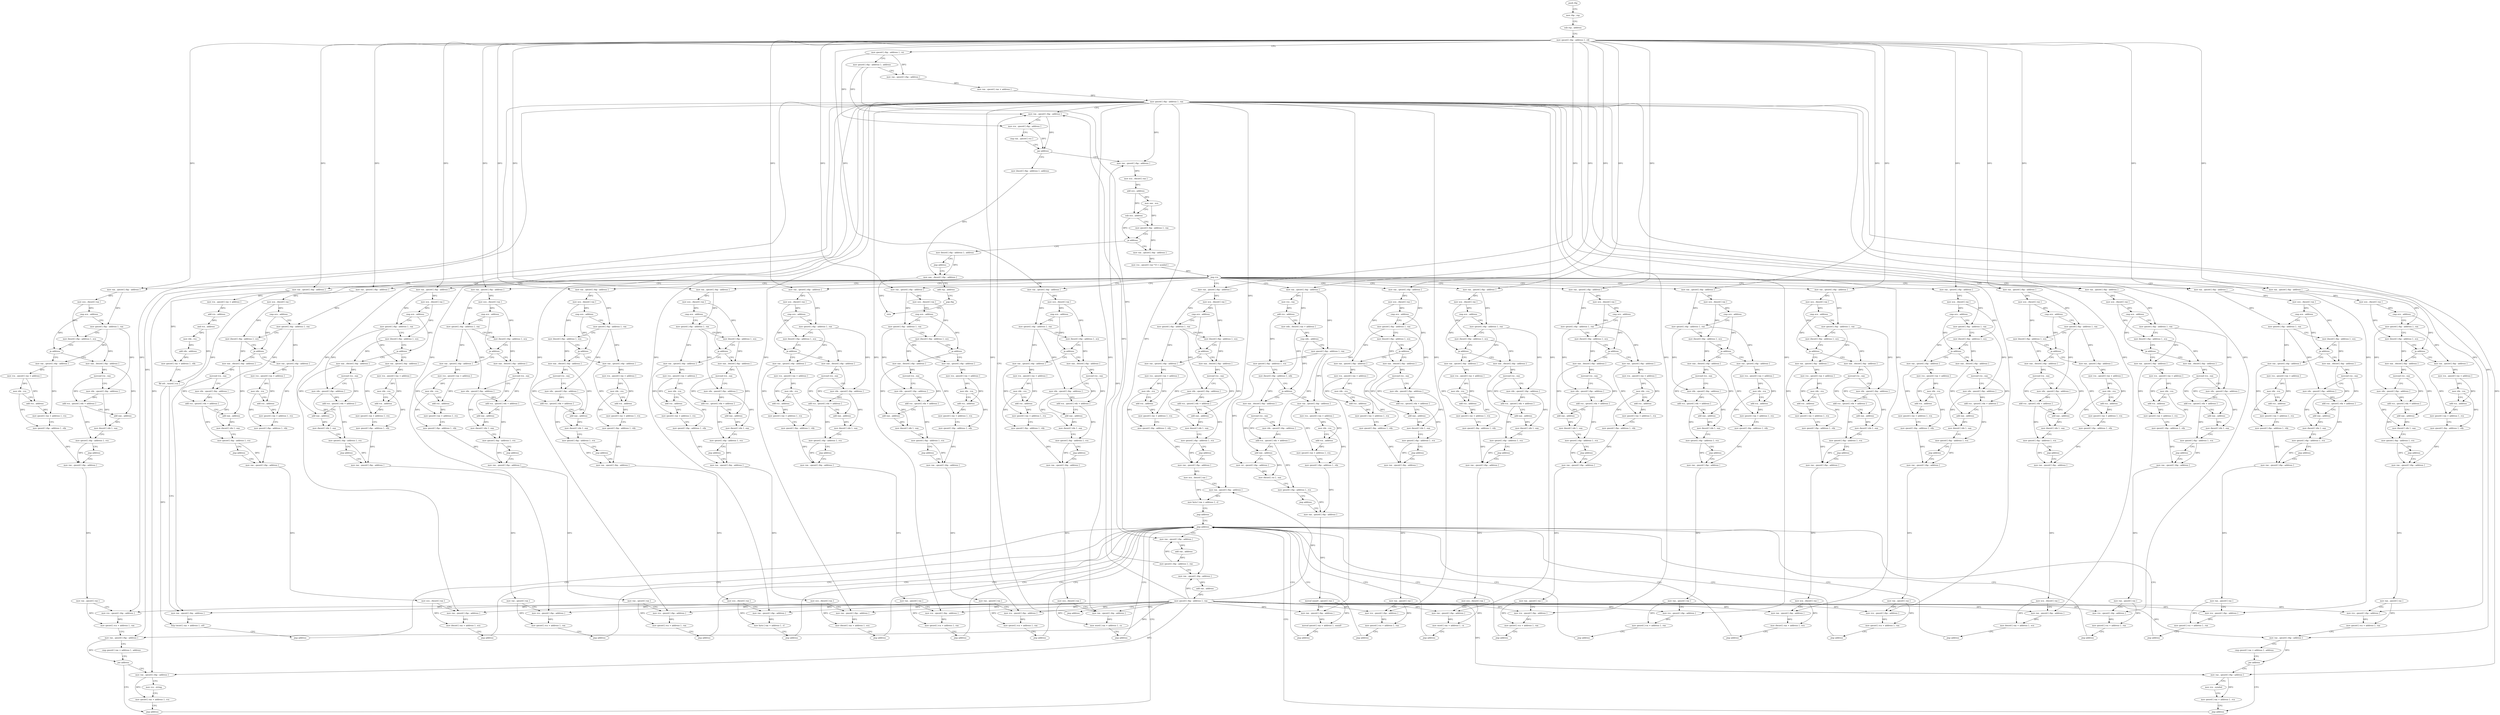 digraph "func" {
"4262032" [label = "push rbp" ]
"4262033" [label = "mov rbp , rsp" ]
"4262036" [label = "sub rsp , address" ]
"4262043" [label = "mov qword [ rbp - address ] , rdi" ]
"4262047" [label = "mov qword [ rbp - address ] , rsi" ]
"4262051" [label = "mov qword [ rbp - address ] , address" ]
"4262059" [label = "mov rax , qword [ rbp - address ]" ]
"4262063" [label = "mov rax , qword [ rax + address ]" ]
"4262067" [label = "mov qword [ rbp - address ] , rax" ]
"4262071" [label = "mov rax , qword [ rbp - address ]" ]
"4264738" [label = "mov dword [ rbp - address ] , address" ]
"4264745" [label = "mov eax , dword [ rbp - address ]" ]
"4262088" [label = "mov rax , qword [ rbp - address ]" ]
"4262092" [label = "mov ecx , dword [ rax ]" ]
"4262094" [label = "add ecx , address" ]
"4262097" [label = "mov eax , ecx" ]
"4262099" [label = "sub ecx , address" ]
"4262102" [label = "mov qword [ rbp - address ] , rax" ]
"4262106" [label = "ja address" ]
"4264688" [label = "mov dword [ rbp - address ] , address" ]
"4262112" [label = "mov rax , qword [ rbp - address ]" ]
"4264695" [label = "jmp address" ]
"4262116" [label = "mov rcx , qword [ rax * 8 + symbol ]" ]
"4262124" [label = "jmp rcx" ]
"4262126" [label = "mov rax , qword [ rbp - address ]" ]
"4262220" [label = "mov rax , qword [ rbp - address ]" ]
"4262314" [label = "mov rax , qword [ rbp - address ]" ]
"4262409" [label = "mov rax , qword [ rbp - address ]" ]
"4262519" [label = "mov rax , qword [ rbp - address ]" ]
"4262637" [label = "mov rax , qword [ rbp - address ]" ]
"4262755" [label = "mov rax , qword [ rbp - address ]" ]
"4262875" [label = "mov rax , qword [ rbp - address ]" ]
"4262995" [label = "mov rax , qword [ rbp - address ]" ]
"4263115" [label = "mov rax , qword [ rbp - address ]" ]
"4263235" [label = "mov rax , qword [ rbp - address ]" ]
"4263385" [label = "mov rax , qword [ rbp - address ]" ]
"4263426" [label = "mov rax , qword [ rbp - address ]" ]
"4263544" [label = "mov rax , qword [ rbp - address ]" ]
"4263662" [label = "mov rax , qword [ rbp - address ]" ]
"4263815" [label = "mov rax , qword [ rbp - address ]" ]
"4263968" [label = "mov rax , qword [ rbp - address ]" ]
"4264088" [label = "mov rax , qword [ rbp - address ]" ]
"4264208" [label = "mov rax , qword [ rbp - address ]" ]
"4264328" [label = "mov rax , qword [ rbp - address ]" ]
"4264448" [label = "mov rax , qword [ rbp - address ]" ]
"4264568" [label = "mov rax , qword [ rbp - address ]" ]
"4264748" [label = "add rsp , address" ]
"4264755" [label = "pop rbp" ]
"4264756" [label = "retn" ]
"4262130" [label = "mov ecx , dword [ rax ]" ]
"4262132" [label = "cmp ecx , address" ]
"4262135" [label = "mov qword [ rbp - address ] , rax" ]
"4262139" [label = "mov dword [ rbp - address ] , ecx" ]
"4262142" [label = "ja address" ]
"4262176" [label = "mov rax , qword [ rbp - address ]" ]
"4262148" [label = "mov eax , dword [ rbp - address ]" ]
"4262224" [label = "mov ecx , dword [ rax ]" ]
"4262226" [label = "cmp ecx , address" ]
"4262229" [label = "mov qword [ rbp - address ] , rax" ]
"4262233" [label = "mov dword [ rbp - address ] , ecx" ]
"4262236" [label = "ja address" ]
"4262270" [label = "mov rax , qword [ rbp - address ]" ]
"4262242" [label = "mov eax , dword [ rbp - address ]" ]
"4262318" [label = "mov ecx , dword [ rax ]" ]
"4262320" [label = "cmp ecx , address" ]
"4262323" [label = "mov qword [ rbp - address ] , rax" ]
"4262327" [label = "mov dword [ rbp - address ] , ecx" ]
"4262330" [label = "ja address" ]
"4262364" [label = "mov rax , qword [ rbp - address ]" ]
"4262336" [label = "mov eax , dword [ rbp - address ]" ]
"4262413" [label = "mov ecx , dword [ rax ]" ]
"4262415" [label = "cmp ecx , address" ]
"4262418" [label = "mov qword [ rbp - address ] , rax" ]
"4262422" [label = "mov dword [ rbp - address ] , ecx" ]
"4262428" [label = "ja address" ]
"4262468" [label = "mov rax , qword [ rbp - address ]" ]
"4262434" [label = "mov eax , dword [ rbp - address ]" ]
"4262523" [label = "mov ecx , dword [ rax ]" ]
"4262525" [label = "cmp ecx , address" ]
"4262528" [label = "mov qword [ rbp - address ] , rax" ]
"4262535" [label = "mov dword [ rbp - address ] , ecx" ]
"4262541" [label = "ja address" ]
"4262584" [label = "mov rax , qword [ rbp - address ]" ]
"4262547" [label = "mov eax , dword [ rbp - address ]" ]
"4262641" [label = "mov ecx , dword [ rax ]" ]
"4262643" [label = "cmp ecx , address" ]
"4262646" [label = "mov qword [ rbp - address ] , rax" ]
"4262653" [label = "mov dword [ rbp - address ] , ecx" ]
"4262659" [label = "ja address" ]
"4262702" [label = "mov rax , qword [ rbp - address ]" ]
"4262665" [label = "mov eax , dword [ rbp - address ]" ]
"4262759" [label = "mov ecx , dword [ rax ]" ]
"4262761" [label = "cmp ecx , address" ]
"4262764" [label = "mov qword [ rbp - address ] , rax" ]
"4262771" [label = "mov dword [ rbp - address ] , ecx" ]
"4262777" [label = "ja address" ]
"4262820" [label = "mov rax , qword [ rbp - address ]" ]
"4262783" [label = "mov eax , dword [ rbp - address ]" ]
"4262879" [label = "mov ecx , dword [ rax ]" ]
"4262881" [label = "cmp ecx , address" ]
"4262884" [label = "mov qword [ rbp - address ] , rax" ]
"4262891" [label = "mov dword [ rbp - address ] , ecx" ]
"4262897" [label = "ja address" ]
"4262940" [label = "mov rax , qword [ rbp - address ]" ]
"4262903" [label = "mov eax , dword [ rbp - address ]" ]
"4262999" [label = "mov ecx , dword [ rax ]" ]
"4263001" [label = "cmp ecx , address" ]
"4263004" [label = "mov qword [ rbp - address ] , rax" ]
"4263011" [label = "mov dword [ rbp - address ] , ecx" ]
"4263017" [label = "ja address" ]
"4263060" [label = "mov rax , qword [ rbp - address ]" ]
"4263023" [label = "mov eax , dword [ rbp - address ]" ]
"4263119" [label = "mov ecx , dword [ rax ]" ]
"4263121" [label = "cmp ecx , address" ]
"4263124" [label = "mov qword [ rbp - address ] , rax" ]
"4263131" [label = "mov dword [ rbp - address ] , ecx" ]
"4263137" [label = "ja address" ]
"4263180" [label = "mov rax , qword [ rbp - address ]" ]
"4263143" [label = "mov eax , dword [ rbp - address ]" ]
"4263239" [label = "mov rcx , rax" ]
"4263242" [label = "add rcx , address" ]
"4263249" [label = "mov edx , dword [ rax + address ]" ]
"4263252" [label = "cmp edx , address" ]
"4263258" [label = "mov qword [ rbp - address ] , rax" ]
"4263265" [label = "mov qword [ rbp - address ] , rcx" ]
"4263272" [label = "mov dword [ rbp - address ] , edx" ]
"4263278" [label = "ja address" ]
"4263328" [label = "mov rax , qword [ rbp - address ]" ]
"4263284" [label = "mov eax , dword [ rbp - address ]" ]
"4263389" [label = "mov rcx , qword [ rax + address ]" ]
"4263393" [label = "add rcx , address" ]
"4263397" [label = "and rcx , address" ]
"4263401" [label = "mov rdx , rcx" ]
"4263404" [label = "add rdx , address" ]
"4263408" [label = "mov qword [ rax + address ] , rdx" ]
"4263412" [label = "fld st0 , tword [ rcx ]" ]
"4263414" [label = "mov rax , qword [ rbp - address ]" ]
"4263418" [label = "fstp tword [ rax + address ] , st0" ]
"4263421" [label = "jmp address" ]
"4264700" [label = "jmp address" ]
"4263430" [label = "mov ecx , dword [ rax ]" ]
"4263432" [label = "cmp ecx , address" ]
"4263435" [label = "mov qword [ rbp - address ] , rax" ]
"4263442" [label = "mov dword [ rbp - address ] , ecx" ]
"4263448" [label = "ja address" ]
"4263491" [label = "mov rax , qword [ rbp - address ]" ]
"4263454" [label = "mov eax , dword [ rbp - address ]" ]
"4263548" [label = "mov ecx , dword [ rax ]" ]
"4263550" [label = "cmp ecx , address" ]
"4263553" [label = "mov qword [ rbp - address ] , rax" ]
"4263560" [label = "mov dword [ rbp - address ] , ecx" ]
"4263566" [label = "ja address" ]
"4263609" [label = "mov rax , qword [ rbp - address ]" ]
"4263572" [label = "mov eax , dword [ rbp - address ]" ]
"4263666" [label = "mov ecx , dword [ rax ]" ]
"4263668" [label = "cmp ecx , address" ]
"4263671" [label = "mov qword [ rbp - address ] , rax" ]
"4263678" [label = "mov dword [ rbp - address ] , ecx" ]
"4263684" [label = "ja address" ]
"4263727" [label = "mov rax , qword [ rbp - address ]" ]
"4263690" [label = "mov eax , dword [ rbp - address ]" ]
"4263819" [label = "mov ecx , dword [ rax ]" ]
"4263821" [label = "cmp ecx , address" ]
"4263824" [label = "mov qword [ rbp - address ] , rax" ]
"4263831" [label = "mov dword [ rbp - address ] , ecx" ]
"4263837" [label = "ja address" ]
"4263880" [label = "mov rax , qword [ rbp - address ]" ]
"4263843" [label = "mov eax , dword [ rbp - address ]" ]
"4263972" [label = "mov ecx , dword [ rax ]" ]
"4263974" [label = "cmp ecx , address" ]
"4263977" [label = "mov qword [ rbp - address ] , rax" ]
"4263984" [label = "mov dword [ rbp - address ] , ecx" ]
"4263990" [label = "ja address" ]
"4264033" [label = "mov rax , qword [ rbp - address ]" ]
"4263996" [label = "mov eax , dword [ rbp - address ]" ]
"4264092" [label = "mov ecx , dword [ rax ]" ]
"4264094" [label = "cmp ecx , address" ]
"4264097" [label = "mov qword [ rbp - address ] , rax" ]
"4264104" [label = "mov dword [ rbp - address ] , ecx" ]
"4264110" [label = "ja address" ]
"4264153" [label = "mov rax , qword [ rbp - address ]" ]
"4264116" [label = "mov eax , dword [ rbp - address ]" ]
"4264212" [label = "mov ecx , dword [ rax ]" ]
"4264214" [label = "cmp ecx , address" ]
"4264217" [label = "mov qword [ rbp - address ] , rax" ]
"4264224" [label = "mov dword [ rbp - address ] , ecx" ]
"4264230" [label = "ja address" ]
"4264273" [label = "mov rax , qword [ rbp - address ]" ]
"4264236" [label = "mov eax , dword [ rbp - address ]" ]
"4264332" [label = "mov ecx , dword [ rax ]" ]
"4264334" [label = "cmp ecx , address" ]
"4264337" [label = "mov qword [ rbp - address ] , rax" ]
"4264344" [label = "mov dword [ rbp - address ] , ecx" ]
"4264350" [label = "ja address" ]
"4264393" [label = "mov rax , qword [ rbp - address ]" ]
"4264356" [label = "mov eax , dword [ rbp - address ]" ]
"4264452" [label = "mov ecx , dword [ rax ]" ]
"4264454" [label = "cmp ecx , address" ]
"4264457" [label = "mov qword [ rbp - address ] , rax" ]
"4264464" [label = "mov dword [ rbp - address ] , ecx" ]
"4264470" [label = "ja address" ]
"4264513" [label = "mov rax , qword [ rbp - address ]" ]
"4264476" [label = "mov eax , dword [ rbp - address ]" ]
"4264572" [label = "mov ecx , dword [ rax ]" ]
"4264574" [label = "cmp ecx , address" ]
"4264577" [label = "mov qword [ rbp - address ] , rax" ]
"4264584" [label = "mov dword [ rbp - address ] , ecx" ]
"4264590" [label = "ja address" ]
"4264633" [label = "mov rax , qword [ rbp - address ]" ]
"4264596" [label = "mov eax , dword [ rbp - address ]" ]
"4262180" [label = "mov rcx , qword [ rax + address ]" ]
"4262184" [label = "mov rdx , rcx" ]
"4262187" [label = "add rcx , address" ]
"4262194" [label = "mov qword [ rax + address ] , rcx" ]
"4262198" [label = "mov qword [ rbp - address ] , rdx" ]
"4262202" [label = "mov rax , qword [ rbp - address ]" ]
"4262151" [label = "movsxd rcx , eax" ]
"4262154" [label = "mov rdx , qword [ rbp - address ]" ]
"4262158" [label = "add rcx , qword [ rdx + address ]" ]
"4262162" [label = "add eax , address" ]
"4262165" [label = "mov dword [ rdx ] , eax" ]
"4262167" [label = "mov qword [ rbp - address ] , rcx" ]
"4262171" [label = "jmp address" ]
"4262274" [label = "mov rcx , qword [ rax + address ]" ]
"4262278" [label = "mov rdx , rcx" ]
"4262281" [label = "add rcx , address" ]
"4262288" [label = "mov qword [ rax + address ] , rcx" ]
"4262292" [label = "mov qword [ rbp - address ] , rdx" ]
"4262296" [label = "mov rax , qword [ rbp - address ]" ]
"4262245" [label = "movsxd rcx , eax" ]
"4262248" [label = "mov rdx , qword [ rbp - address ]" ]
"4262252" [label = "add rcx , qword [ rdx + address ]" ]
"4262256" [label = "add eax , address" ]
"4262259" [label = "mov dword [ rdx ] , eax" ]
"4262261" [label = "mov qword [ rbp - address ] , rcx" ]
"4262265" [label = "jmp address" ]
"4262368" [label = "mov rcx , qword [ rax + address ]" ]
"4262372" [label = "mov rdx , rcx" ]
"4262375" [label = "add rcx , address" ]
"4262382" [label = "mov qword [ rax + address ] , rcx" ]
"4262386" [label = "mov qword [ rbp - address ] , rdx" ]
"4262390" [label = "mov rax , qword [ rbp - address ]" ]
"4262339" [label = "movsxd rcx , eax" ]
"4262342" [label = "mov rdx , qword [ rbp - address ]" ]
"4262346" [label = "add rcx , qword [ rdx + address ]" ]
"4262350" [label = "add eax , address" ]
"4262353" [label = "mov dword [ rdx ] , eax" ]
"4262355" [label = "mov qword [ rbp - address ] , rcx" ]
"4262359" [label = "jmp address" ]
"4262472" [label = "mov rcx , qword [ rax + address ]" ]
"4262476" [label = "mov rdx , rcx" ]
"4262479" [label = "add rcx , address" ]
"4262486" [label = "mov qword [ rax + address ] , rcx" ]
"4262490" [label = "mov qword [ rbp - address ] , rdx" ]
"4262497" [label = "mov rax , qword [ rbp - address ]" ]
"4262440" [label = "movsxd rcx , eax" ]
"4262443" [label = "mov rdx , qword [ rbp - address ]" ]
"4262447" [label = "add rcx , qword [ rdx + address ]" ]
"4262451" [label = "add eax , address" ]
"4262454" [label = "mov dword [ rdx ] , eax" ]
"4262456" [label = "mov qword [ rbp - address ] , rcx" ]
"4262463" [label = "jmp address" ]
"4262591" [label = "mov rcx , qword [ rax + address ]" ]
"4262595" [label = "mov rdx , rcx" ]
"4262598" [label = "add rcx , address" ]
"4262605" [label = "mov qword [ rax + address ] , rcx" ]
"4262609" [label = "mov qword [ rbp - address ] , rdx" ]
"4262616" [label = "mov rax , qword [ rbp - address ]" ]
"4262553" [label = "movsxd rcx , eax" ]
"4262556" [label = "mov rdx , qword [ rbp - address ]" ]
"4262563" [label = "add rcx , qword [ rdx + address ]" ]
"4262567" [label = "add eax , address" ]
"4262570" [label = "mov dword [ rdx ] , eax" ]
"4262572" [label = "mov qword [ rbp - address ] , rcx" ]
"4262579" [label = "jmp address" ]
"4262709" [label = "mov rcx , qword [ rax + address ]" ]
"4262713" [label = "mov rdx , rcx" ]
"4262716" [label = "add rcx , address" ]
"4262723" [label = "mov qword [ rax + address ] , rcx" ]
"4262727" [label = "mov qword [ rbp - address ] , rdx" ]
"4262734" [label = "mov rax , qword [ rbp - address ]" ]
"4262671" [label = "movsxd rcx , eax" ]
"4262674" [label = "mov rdx , qword [ rbp - address ]" ]
"4262681" [label = "add rcx , qword [ rdx + address ]" ]
"4262685" [label = "add eax , address" ]
"4262688" [label = "mov dword [ rdx ] , eax" ]
"4262690" [label = "mov qword [ rbp - address ] , rcx" ]
"4262697" [label = "jmp address" ]
"4262827" [label = "mov rcx , qword [ rax + address ]" ]
"4262831" [label = "mov rdx , rcx" ]
"4262834" [label = "add rcx , address" ]
"4262841" [label = "mov qword [ rax + address ] , rcx" ]
"4262845" [label = "mov qword [ rbp - address ] , rdx" ]
"4262852" [label = "mov rax , qword [ rbp - address ]" ]
"4262789" [label = "movsxd rcx , eax" ]
"4262792" [label = "mov rdx , qword [ rbp - address ]" ]
"4262799" [label = "add rcx , qword [ rdx + address ]" ]
"4262803" [label = "add eax , address" ]
"4262806" [label = "mov dword [ rdx ] , eax" ]
"4262808" [label = "mov qword [ rbp - address ] , rcx" ]
"4262815" [label = "jmp address" ]
"4262947" [label = "mov rcx , qword [ rax + address ]" ]
"4262951" [label = "mov rdx , rcx" ]
"4262954" [label = "add rcx , address" ]
"4262961" [label = "mov qword [ rax + address ] , rcx" ]
"4262965" [label = "mov qword [ rbp - address ] , rdx" ]
"4262972" [label = "mov rax , qword [ rbp - address ]" ]
"4262909" [label = "movsxd rcx , eax" ]
"4262912" [label = "mov rdx , qword [ rbp - address ]" ]
"4262919" [label = "add rcx , qword [ rdx + address ]" ]
"4262923" [label = "add eax , address" ]
"4262926" [label = "mov dword [ rdx ] , eax" ]
"4262928" [label = "mov qword [ rbp - address ] , rcx" ]
"4262935" [label = "jmp address" ]
"4263067" [label = "mov rcx , qword [ rax + address ]" ]
"4263071" [label = "mov rdx , rcx" ]
"4263074" [label = "add rcx , address" ]
"4263081" [label = "mov qword [ rax + address ] , rcx" ]
"4263085" [label = "mov qword [ rbp - address ] , rdx" ]
"4263092" [label = "mov rax , qword [ rbp - address ]" ]
"4263029" [label = "movsxd rcx , eax" ]
"4263032" [label = "mov rdx , qword [ rbp - address ]" ]
"4263039" [label = "add rcx , qword [ rdx + address ]" ]
"4263043" [label = "add eax , address" ]
"4263046" [label = "mov dword [ rdx ] , eax" ]
"4263048" [label = "mov qword [ rbp - address ] , rcx" ]
"4263055" [label = "jmp address" ]
"4263187" [label = "mov rcx , qword [ rax + address ]" ]
"4263191" [label = "mov rdx , rcx" ]
"4263194" [label = "add rcx , address" ]
"4263201" [label = "mov qword [ rax + address ] , rcx" ]
"4263205" [label = "mov qword [ rbp - address ] , rdx" ]
"4263212" [label = "mov rax , qword [ rbp - address ]" ]
"4263149" [label = "movsxd rcx , eax" ]
"4263152" [label = "mov rdx , qword [ rbp - address ]" ]
"4263159" [label = "add rcx , qword [ rdx + address ]" ]
"4263163" [label = "add eax , address" ]
"4263166" [label = "mov dword [ rdx ] , eax" ]
"4263168" [label = "mov qword [ rbp - address ] , rcx" ]
"4263175" [label = "jmp address" ]
"4263335" [label = "mov rcx , qword [ rax + address ]" ]
"4263339" [label = "mov rdx , rcx" ]
"4263342" [label = "add rcx , address" ]
"4263349" [label = "mov qword [ rax + address ] , rcx" ]
"4263353" [label = "mov qword [ rbp - address ] , rdx" ]
"4263360" [label = "mov rax , qword [ rbp - address ]" ]
"4263290" [label = "movsxd rcx , eax" ]
"4263293" [label = "mov rdx , qword [ rbp - address ]" ]
"4263300" [label = "add rcx , qword [ rdx + address ]" ]
"4263304" [label = "add eax , address" ]
"4263307" [label = "mov rsi , qword [ rbp - address ]" ]
"4263314" [label = "mov dword [ rsi ] , eax" ]
"4263316" [label = "mov qword [ rbp - address ] , rcx" ]
"4263323" [label = "jmp address" ]
"4264705" [label = "mov rax , qword [ rbp - address ]" ]
"4263498" [label = "mov rcx , qword [ rax + address ]" ]
"4263502" [label = "mov rdx , rcx" ]
"4263505" [label = "add rcx , address" ]
"4263512" [label = "mov qword [ rax + address ] , rcx" ]
"4263516" [label = "mov qword [ rbp - address ] , rdx" ]
"4263523" [label = "mov rax , qword [ rbp - address ]" ]
"4263460" [label = "movsxd rcx , eax" ]
"4263463" [label = "mov rdx , qword [ rbp - address ]" ]
"4263470" [label = "add rcx , qword [ rdx + address ]" ]
"4263474" [label = "add eax , address" ]
"4263477" [label = "mov dword [ rdx ] , eax" ]
"4263479" [label = "mov qword [ rbp - address ] , rcx" ]
"4263486" [label = "jmp address" ]
"4263616" [label = "mov rcx , qword [ rax + address ]" ]
"4263620" [label = "mov rdx , rcx" ]
"4263623" [label = "add rcx , address" ]
"4263630" [label = "mov qword [ rax + address ] , rcx" ]
"4263634" [label = "mov qword [ rbp - address ] , rdx" ]
"4263641" [label = "mov rax , qword [ rbp - address ]" ]
"4263578" [label = "movsxd rcx , eax" ]
"4263581" [label = "mov rdx , qword [ rbp - address ]" ]
"4263588" [label = "add rcx , qword [ rdx + address ]" ]
"4263592" [label = "add eax , address" ]
"4263595" [label = "mov dword [ rdx ] , eax" ]
"4263597" [label = "mov qword [ rbp - address ] , rcx" ]
"4263604" [label = "jmp address" ]
"4263734" [label = "mov rcx , qword [ rax + address ]" ]
"4263738" [label = "mov rdx , rcx" ]
"4263741" [label = "add rcx , address" ]
"4263748" [label = "mov qword [ rax + address ] , rcx" ]
"4263752" [label = "mov qword [ rbp - address ] , rdx" ]
"4263759" [label = "mov rax , qword [ rbp - address ]" ]
"4263696" [label = "movsxd rcx , eax" ]
"4263699" [label = "mov rdx , qword [ rbp - address ]" ]
"4263706" [label = "add rcx , qword [ rdx + address ]" ]
"4263710" [label = "add eax , address" ]
"4263713" [label = "mov dword [ rdx ] , eax" ]
"4263715" [label = "mov qword [ rbp - address ] , rcx" ]
"4263722" [label = "jmp address" ]
"4263887" [label = "mov rcx , qword [ rax + address ]" ]
"4263891" [label = "mov rdx , rcx" ]
"4263894" [label = "add rcx , address" ]
"4263901" [label = "mov qword [ rax + address ] , rcx" ]
"4263905" [label = "mov qword [ rbp - address ] , rdx" ]
"4263912" [label = "mov rax , qword [ rbp - address ]" ]
"4263849" [label = "movsxd rcx , eax" ]
"4263852" [label = "mov rdx , qword [ rbp - address ]" ]
"4263859" [label = "add rcx , qword [ rdx + address ]" ]
"4263863" [label = "add eax , address" ]
"4263866" [label = "mov dword [ rdx ] , eax" ]
"4263868" [label = "mov qword [ rbp - address ] , rcx" ]
"4263875" [label = "jmp address" ]
"4264040" [label = "mov rcx , qword [ rax + address ]" ]
"4264044" [label = "mov rdx , rcx" ]
"4264047" [label = "add rcx , address" ]
"4264054" [label = "mov qword [ rax + address ] , rcx" ]
"4264058" [label = "mov qword [ rbp - address ] , rdx" ]
"4264065" [label = "mov rax , qword [ rbp - address ]" ]
"4264002" [label = "movsxd rcx , eax" ]
"4264005" [label = "mov rdx , qword [ rbp - address ]" ]
"4264012" [label = "add rcx , qword [ rdx + address ]" ]
"4264016" [label = "add eax , address" ]
"4264019" [label = "mov dword [ rdx ] , eax" ]
"4264021" [label = "mov qword [ rbp - address ] , rcx" ]
"4264028" [label = "jmp address" ]
"4264160" [label = "mov rcx , qword [ rax + address ]" ]
"4264164" [label = "mov rdx , rcx" ]
"4264167" [label = "add rcx , address" ]
"4264174" [label = "mov qword [ rax + address ] , rcx" ]
"4264178" [label = "mov qword [ rbp - address ] , rdx" ]
"4264185" [label = "mov rax , qword [ rbp - address ]" ]
"4264122" [label = "movsxd rcx , eax" ]
"4264125" [label = "mov rdx , qword [ rbp - address ]" ]
"4264132" [label = "add rcx , qword [ rdx + address ]" ]
"4264136" [label = "add eax , address" ]
"4264139" [label = "mov dword [ rdx ] , eax" ]
"4264141" [label = "mov qword [ rbp - address ] , rcx" ]
"4264148" [label = "jmp address" ]
"4264280" [label = "mov rcx , qword [ rax + address ]" ]
"4264284" [label = "mov rdx , rcx" ]
"4264287" [label = "add rcx , address" ]
"4264294" [label = "mov qword [ rax + address ] , rcx" ]
"4264298" [label = "mov qword [ rbp - address ] , rdx" ]
"4264305" [label = "mov rax , qword [ rbp - address ]" ]
"4264242" [label = "movsxd rcx , eax" ]
"4264245" [label = "mov rdx , qword [ rbp - address ]" ]
"4264252" [label = "add rcx , qword [ rdx + address ]" ]
"4264256" [label = "add eax , address" ]
"4264259" [label = "mov dword [ rdx ] , eax" ]
"4264261" [label = "mov qword [ rbp - address ] , rcx" ]
"4264268" [label = "jmp address" ]
"4264400" [label = "mov rcx , qword [ rax + address ]" ]
"4264404" [label = "mov rdx , rcx" ]
"4264407" [label = "add rcx , address" ]
"4264414" [label = "mov qword [ rax + address ] , rcx" ]
"4264418" [label = "mov qword [ rbp - address ] , rdx" ]
"4264425" [label = "mov rax , qword [ rbp - address ]" ]
"4264362" [label = "movsxd rcx , eax" ]
"4264365" [label = "mov rdx , qword [ rbp - address ]" ]
"4264372" [label = "add rcx , qword [ rdx + address ]" ]
"4264376" [label = "add eax , address" ]
"4264379" [label = "mov dword [ rdx ] , eax" ]
"4264381" [label = "mov qword [ rbp - address ] , rcx" ]
"4264388" [label = "jmp address" ]
"4264520" [label = "mov rcx , qword [ rax + address ]" ]
"4264524" [label = "mov rdx , rcx" ]
"4264527" [label = "add rcx , address" ]
"4264534" [label = "mov qword [ rax + address ] , rcx" ]
"4264538" [label = "mov qword [ rbp - address ] , rdx" ]
"4264545" [label = "mov rax , qword [ rbp - address ]" ]
"4264482" [label = "movsxd rcx , eax" ]
"4264485" [label = "mov rdx , qword [ rbp - address ]" ]
"4264492" [label = "add rcx , qword [ rdx + address ]" ]
"4264496" [label = "add eax , address" ]
"4264499" [label = "mov dword [ rdx ] , eax" ]
"4264501" [label = "mov qword [ rbp - address ] , rcx" ]
"4264508" [label = "jmp address" ]
"4264640" [label = "mov rcx , qword [ rax + address ]" ]
"4264644" [label = "mov rdx , rcx" ]
"4264647" [label = "add rcx , address" ]
"4264654" [label = "mov qword [ rax + address ] , rcx" ]
"4264658" [label = "mov qword [ rbp - address ] , rdx" ]
"4264665" [label = "mov rax , qword [ rbp - address ]" ]
"4264602" [label = "movsxd rcx , eax" ]
"4264605" [label = "mov rdx , qword [ rbp - address ]" ]
"4264612" [label = "add rcx , qword [ rdx + address ]" ]
"4264616" [label = "add eax , address" ]
"4264619" [label = "mov dword [ rdx ] , eax" ]
"4264621" [label = "mov qword [ rbp - address ] , rcx" ]
"4264628" [label = "jmp address" ]
"4262206" [label = "mov ecx , dword [ rax ]" ]
"4262208" [label = "mov rax , qword [ rbp - address ]" ]
"4262212" [label = "mov byte [ rax + address ] , cl" ]
"4262215" [label = "jmp address" ]
"4262300" [label = "mov ecx , dword [ rax ]" ]
"4262302" [label = "mov rax , qword [ rbp - address ]" ]
"4262306" [label = "mov byte [ rax + address ] , cl" ]
"4262309" [label = "jmp address" ]
"4262394" [label = "mov ecx , dword [ rax ]" ]
"4262396" [label = "mov rax , qword [ rbp - address ]" ]
"4262400" [label = "mov word [ rax + address ] , cx" ]
"4262404" [label = "jmp address" ]
"4262504" [label = "mov ecx , dword [ rax ]" ]
"4262506" [label = "mov rax , qword [ rbp - address ]" ]
"4262510" [label = "mov word [ rax + address ] , cx" ]
"4262514" [label = "jmp address" ]
"4262623" [label = "mov ecx , dword [ rax ]" ]
"4262625" [label = "mov rax , qword [ rbp - address ]" ]
"4262629" [label = "mov dword [ rax + address ] , ecx" ]
"4262632" [label = "jmp address" ]
"4262741" [label = "mov ecx , dword [ rax ]" ]
"4262743" [label = "mov rax , qword [ rbp - address ]" ]
"4262747" [label = "mov dword [ rax + address ] , ecx" ]
"4262750" [label = "jmp address" ]
"4262859" [label = "mov rax , qword [ rax ]" ]
"4262862" [label = "mov rcx , qword [ rbp - address ]" ]
"4262866" [label = "mov qword [ rcx + address ] , rax" ]
"4262870" [label = "jmp address" ]
"4262979" [label = "mov rax , qword [ rax ]" ]
"4262982" [label = "mov rcx , qword [ rbp - address ]" ]
"4262986" [label = "mov qword [ rcx + address ] , rax" ]
"4262990" [label = "jmp address" ]
"4263099" [label = "mov rax , qword [ rax ]" ]
"4263102" [label = "mov rcx , qword [ rbp - address ]" ]
"4263106" [label = "mov qword [ rcx + address ] , rax" ]
"4263110" [label = "jmp address" ]
"4263219" [label = "mov rax , qword [ rax ]" ]
"4263222" [label = "mov rcx , qword [ rbp - address ]" ]
"4263226" [label = "mov qword [ rcx + address ] , rax" ]
"4263230" [label = "jmp address" ]
"4263367" [label = "movsd xmm0 , qword [ rax ]" ]
"4263371" [label = "mov rax , qword [ rbp - address ]" ]
"4263375" [label = "movsd qword [ rax + address ] , xmm0" ]
"4263380" [label = "jmp address" ]
"4264709" [label = "add rax , address" ]
"4264715" [label = "mov qword [ rbp - address ] , rax" ]
"4264719" [label = "mov rax , qword [ rbp - address ]" ]
"4264723" [label = "add rax , address" ]
"4264729" [label = "mov qword [ rbp - address ] , rax" ]
"4264733" [label = "jmp address" ]
"4263530" [label = "mov ecx , dword [ rax ]" ]
"4263532" [label = "mov rax , qword [ rbp - address ]" ]
"4263536" [label = "mov dword [ rax + address ] , ecx" ]
"4263539" [label = "jmp address" ]
"4263648" [label = "mov ecx , dword [ rax ]" ]
"4263650" [label = "mov rax , qword [ rbp - address ]" ]
"4263654" [label = "mov dword [ rax + address ] , ecx" ]
"4263657" [label = "jmp address" ]
"4263810" [label = "jmp address" ]
"4263792" [label = "mov rax , qword [ rbp - address ]" ]
"4263796" [label = "mov rcx , string" ]
"4263806" [label = "mov qword [ rax + address ] , rcx" ]
"4263766" [label = "mov rax , qword [ rax ]" ]
"4263769" [label = "mov rcx , qword [ rbp - address ]" ]
"4263773" [label = "mov qword [ rcx + address ] , rax" ]
"4263777" [label = "mov rax , qword [ rbp - address ]" ]
"4263781" [label = "cmp qword [ rax + address ] , address" ]
"4263786" [label = "jne address" ]
"4263963" [label = "jmp address" ]
"4263945" [label = "mov rax , qword [ rbp - address ]" ]
"4263949" [label = "mov rcx , symbol" ]
"4263959" [label = "mov qword [ rax + address ] , rcx" ]
"4263919" [label = "mov rax , qword [ rax ]" ]
"4263922" [label = "mov rcx , qword [ rbp - address ]" ]
"4263926" [label = "mov qword [ rcx + address ] , rax" ]
"4263930" [label = "mov rax , qword [ rbp - address ]" ]
"4263934" [label = "cmp qword [ rax + address ] , address" ]
"4263939" [label = "jne address" ]
"4264072" [label = "mov rax , qword [ rax ]" ]
"4264075" [label = "mov rcx , qword [ rbp - address ]" ]
"4264079" [label = "mov qword [ rcx + address ] , rax" ]
"4264083" [label = "jmp address" ]
"4264192" [label = "mov rax , qword [ rax ]" ]
"4264195" [label = "mov rcx , qword [ rbp - address ]" ]
"4264199" [label = "mov qword [ rcx + address ] , rax" ]
"4264203" [label = "jmp address" ]
"4264312" [label = "mov rax , qword [ rax ]" ]
"4264315" [label = "mov rcx , qword [ rbp - address ]" ]
"4264319" [label = "mov qword [ rcx + address ] , rax" ]
"4264323" [label = "jmp address" ]
"4264432" [label = "mov rax , qword [ rax ]" ]
"4264435" [label = "mov rcx , qword [ rbp - address ]" ]
"4264439" [label = "mov qword [ rcx + address ] , rax" ]
"4264443" [label = "jmp address" ]
"4264552" [label = "mov rax , qword [ rax ]" ]
"4264555" [label = "mov rcx , qword [ rbp - address ]" ]
"4264559" [label = "mov qword [ rcx + address ] , rax" ]
"4264563" [label = "jmp address" ]
"4264672" [label = "mov rax , qword [ rax ]" ]
"4264675" [label = "mov rcx , qword [ rbp - address ]" ]
"4264679" [label = "mov qword [ rcx + address ] , rax" ]
"4264683" [label = "jmp address" ]
"4262075" [label = "mov rcx , qword [ rbp - address ]" ]
"4262079" [label = "cmp rax , qword [ rcx ]" ]
"4262082" [label = "jae address" ]
"4262032" -> "4262033" [ label = "CFG" ]
"4262033" -> "4262036" [ label = "CFG" ]
"4262036" -> "4262043" [ label = "CFG" ]
"4262043" -> "4262047" [ label = "CFG" ]
"4262043" -> "4262126" [ label = "DFG" ]
"4262043" -> "4262220" [ label = "DFG" ]
"4262043" -> "4262314" [ label = "DFG" ]
"4262043" -> "4262409" [ label = "DFG" ]
"4262043" -> "4262519" [ label = "DFG" ]
"4262043" -> "4262637" [ label = "DFG" ]
"4262043" -> "4262755" [ label = "DFG" ]
"4262043" -> "4262875" [ label = "DFG" ]
"4262043" -> "4262995" [ label = "DFG" ]
"4262043" -> "4263115" [ label = "DFG" ]
"4262043" -> "4263235" [ label = "DFG" ]
"4262043" -> "4263385" [ label = "DFG" ]
"4262043" -> "4263426" [ label = "DFG" ]
"4262043" -> "4263544" [ label = "DFG" ]
"4262043" -> "4263662" [ label = "DFG" ]
"4262043" -> "4263815" [ label = "DFG" ]
"4262043" -> "4263968" [ label = "DFG" ]
"4262043" -> "4264088" [ label = "DFG" ]
"4262043" -> "4264208" [ label = "DFG" ]
"4262043" -> "4264328" [ label = "DFG" ]
"4262043" -> "4264448" [ label = "DFG" ]
"4262043" -> "4264568" [ label = "DFG" ]
"4262047" -> "4262051" [ label = "CFG" ]
"4262047" -> "4262059" [ label = "DFG" ]
"4262047" -> "4262075" [ label = "DFG" ]
"4262051" -> "4262059" [ label = "CFG" ]
"4262051" -> "4262071" [ label = "DFG" ]
"4262051" -> "4264705" [ label = "DFG" ]
"4262059" -> "4262063" [ label = "DFG" ]
"4262063" -> "4262067" [ label = "DFG" ]
"4262067" -> "4262071" [ label = "CFG" ]
"4262067" -> "4262088" [ label = "DFG" ]
"4262067" -> "4263414" [ label = "DFG" ]
"4262067" -> "4262208" [ label = "DFG" ]
"4262067" -> "4262302" [ label = "DFG" ]
"4262067" -> "4262396" [ label = "DFG" ]
"4262067" -> "4262506" [ label = "DFG" ]
"4262067" -> "4262625" [ label = "DFG" ]
"4262067" -> "4262743" [ label = "DFG" ]
"4262067" -> "4262862" [ label = "DFG" ]
"4262067" -> "4262982" [ label = "DFG" ]
"4262067" -> "4263102" [ label = "DFG" ]
"4262067" -> "4263222" [ label = "DFG" ]
"4262067" -> "4263371" [ label = "DFG" ]
"4262067" -> "4264719" [ label = "DFG" ]
"4262067" -> "4263532" [ label = "DFG" ]
"4262067" -> "4263650" [ label = "DFG" ]
"4262067" -> "4263769" [ label = "DFG" ]
"4262067" -> "4263777" [ label = "DFG" ]
"4262067" -> "4263922" [ label = "DFG" ]
"4262067" -> "4263930" [ label = "DFG" ]
"4262067" -> "4264075" [ label = "DFG" ]
"4262067" -> "4264195" [ label = "DFG" ]
"4262067" -> "4264315" [ label = "DFG" ]
"4262067" -> "4264435" [ label = "DFG" ]
"4262067" -> "4264555" [ label = "DFG" ]
"4262067" -> "4264675" [ label = "DFG" ]
"4262067" -> "4263792" [ label = "DFG" ]
"4262067" -> "4263945" [ label = "DFG" ]
"4262071" -> "4262075" [ label = "CFG" ]
"4262071" -> "4262082" [ label = "DFG" ]
"4264738" -> "4264745" [ label = "DFG" ]
"4264745" -> "4264748" [ label = "CFG" ]
"4264745" -> "4264756" [ label = "DFG" ]
"4262088" -> "4262092" [ label = "DFG" ]
"4262092" -> "4262094" [ label = "DFG" ]
"4262094" -> "4262097" [ label = "DFG" ]
"4262094" -> "4262099" [ label = "DFG" ]
"4262097" -> "4262099" [ label = "CFG" ]
"4262097" -> "4262102" [ label = "DFG" ]
"4262099" -> "4262102" [ label = "CFG" ]
"4262099" -> "4262106" [ label = "DFG" ]
"4262102" -> "4262106" [ label = "CFG" ]
"4262102" -> "4262112" [ label = "DFG" ]
"4262106" -> "4264688" [ label = "CFG" ]
"4262106" -> "4262112" [ label = "CFG" ]
"4264688" -> "4264695" [ label = "CFG" ]
"4264688" -> "4264745" [ label = "DFG" ]
"4262112" -> "4262116" [ label = "DFG" ]
"4264695" -> "4264745" [ label = "CFG" ]
"4262116" -> "4262124" [ label = "DFG" ]
"4262124" -> "4262126" [ label = "CFG" ]
"4262124" -> "4262220" [ label = "CFG" ]
"4262124" -> "4262314" [ label = "CFG" ]
"4262124" -> "4262409" [ label = "CFG" ]
"4262124" -> "4262519" [ label = "CFG" ]
"4262124" -> "4262637" [ label = "CFG" ]
"4262124" -> "4262755" [ label = "CFG" ]
"4262124" -> "4262875" [ label = "CFG" ]
"4262124" -> "4262995" [ label = "CFG" ]
"4262124" -> "4263115" [ label = "CFG" ]
"4262124" -> "4263235" [ label = "CFG" ]
"4262124" -> "4263385" [ label = "CFG" ]
"4262124" -> "4263426" [ label = "CFG" ]
"4262124" -> "4263544" [ label = "CFG" ]
"4262124" -> "4263662" [ label = "CFG" ]
"4262124" -> "4263815" [ label = "CFG" ]
"4262124" -> "4263968" [ label = "CFG" ]
"4262124" -> "4264088" [ label = "CFG" ]
"4262124" -> "4264208" [ label = "CFG" ]
"4262124" -> "4264328" [ label = "CFG" ]
"4262124" -> "4264448" [ label = "CFG" ]
"4262124" -> "4264568" [ label = "CFG" ]
"4262126" -> "4262130" [ label = "DFG" ]
"4262126" -> "4262135" [ label = "DFG" ]
"4262220" -> "4262224" [ label = "DFG" ]
"4262220" -> "4262229" [ label = "DFG" ]
"4262314" -> "4262318" [ label = "DFG" ]
"4262314" -> "4262323" [ label = "DFG" ]
"4262409" -> "4262413" [ label = "DFG" ]
"4262409" -> "4262418" [ label = "DFG" ]
"4262519" -> "4262523" [ label = "DFG" ]
"4262519" -> "4262528" [ label = "DFG" ]
"4262637" -> "4262641" [ label = "DFG" ]
"4262637" -> "4262646" [ label = "DFG" ]
"4262755" -> "4262759" [ label = "DFG" ]
"4262755" -> "4262764" [ label = "DFG" ]
"4262875" -> "4262879" [ label = "DFG" ]
"4262875" -> "4262884" [ label = "DFG" ]
"4262995" -> "4262999" [ label = "DFG" ]
"4262995" -> "4263004" [ label = "DFG" ]
"4263115" -> "4263119" [ label = "DFG" ]
"4263115" -> "4263124" [ label = "DFG" ]
"4263235" -> "4263239" [ label = "DFG" ]
"4263235" -> "4263249" [ label = "DFG" ]
"4263235" -> "4263258" [ label = "DFG" ]
"4263385" -> "4263389" [ label = "DFG" ]
"4263385" -> "4263408" [ label = "DFG" ]
"4263426" -> "4263430" [ label = "DFG" ]
"4263426" -> "4263435" [ label = "DFG" ]
"4263544" -> "4263548" [ label = "DFG" ]
"4263544" -> "4263553" [ label = "DFG" ]
"4263662" -> "4263666" [ label = "DFG" ]
"4263662" -> "4263671" [ label = "DFG" ]
"4263815" -> "4263819" [ label = "DFG" ]
"4263815" -> "4263824" [ label = "DFG" ]
"4263968" -> "4263972" [ label = "DFG" ]
"4263968" -> "4263977" [ label = "DFG" ]
"4264088" -> "4264092" [ label = "DFG" ]
"4264088" -> "4264097" [ label = "DFG" ]
"4264208" -> "4264212" [ label = "DFG" ]
"4264208" -> "4264217" [ label = "DFG" ]
"4264328" -> "4264332" [ label = "DFG" ]
"4264328" -> "4264337" [ label = "DFG" ]
"4264448" -> "4264452" [ label = "DFG" ]
"4264448" -> "4264457" [ label = "DFG" ]
"4264568" -> "4264572" [ label = "DFG" ]
"4264568" -> "4264577" [ label = "DFG" ]
"4264748" -> "4264755" [ label = "CFG" ]
"4264755" -> "4264756" [ label = "CFG" ]
"4262130" -> "4262132" [ label = "DFG" ]
"4262130" -> "4262139" [ label = "DFG" ]
"4262132" -> "4262135" [ label = "CFG" ]
"4262132" -> "4262142" [ label = "DFG" ]
"4262135" -> "4262139" [ label = "CFG" ]
"4262135" -> "4262176" [ label = "DFG" ]
"4262135" -> "4262154" [ label = "DFG" ]
"4262139" -> "4262142" [ label = "CFG" ]
"4262139" -> "4262148" [ label = "DFG" ]
"4262142" -> "4262176" [ label = "CFG" ]
"4262142" -> "4262148" [ label = "CFG" ]
"4262176" -> "4262180" [ label = "DFG" ]
"4262176" -> "4262194" [ label = "DFG" ]
"4262148" -> "4262151" [ label = "DFG" ]
"4262148" -> "4262162" [ label = "DFG" ]
"4262224" -> "4262226" [ label = "DFG" ]
"4262224" -> "4262233" [ label = "DFG" ]
"4262226" -> "4262229" [ label = "CFG" ]
"4262226" -> "4262236" [ label = "DFG" ]
"4262229" -> "4262233" [ label = "CFG" ]
"4262229" -> "4262270" [ label = "DFG" ]
"4262229" -> "4262248" [ label = "DFG" ]
"4262233" -> "4262236" [ label = "CFG" ]
"4262233" -> "4262242" [ label = "DFG" ]
"4262236" -> "4262270" [ label = "CFG" ]
"4262236" -> "4262242" [ label = "CFG" ]
"4262270" -> "4262274" [ label = "DFG" ]
"4262270" -> "4262288" [ label = "DFG" ]
"4262242" -> "4262245" [ label = "DFG" ]
"4262242" -> "4262256" [ label = "DFG" ]
"4262318" -> "4262320" [ label = "DFG" ]
"4262318" -> "4262327" [ label = "DFG" ]
"4262320" -> "4262323" [ label = "CFG" ]
"4262320" -> "4262330" [ label = "DFG" ]
"4262323" -> "4262327" [ label = "CFG" ]
"4262323" -> "4262364" [ label = "DFG" ]
"4262323" -> "4262342" [ label = "DFG" ]
"4262327" -> "4262330" [ label = "CFG" ]
"4262327" -> "4262336" [ label = "DFG" ]
"4262330" -> "4262364" [ label = "CFG" ]
"4262330" -> "4262336" [ label = "CFG" ]
"4262364" -> "4262368" [ label = "DFG" ]
"4262364" -> "4262382" [ label = "DFG" ]
"4262336" -> "4262339" [ label = "DFG" ]
"4262336" -> "4262350" [ label = "DFG" ]
"4262413" -> "4262415" [ label = "DFG" ]
"4262413" -> "4262422" [ label = "DFG" ]
"4262415" -> "4262418" [ label = "CFG" ]
"4262415" -> "4262428" [ label = "DFG" ]
"4262418" -> "4262422" [ label = "CFG" ]
"4262418" -> "4262468" [ label = "DFG" ]
"4262418" -> "4262443" [ label = "DFG" ]
"4262422" -> "4262428" [ label = "CFG" ]
"4262422" -> "4262434" [ label = "DFG" ]
"4262428" -> "4262468" [ label = "CFG" ]
"4262428" -> "4262434" [ label = "CFG" ]
"4262468" -> "4262472" [ label = "DFG" ]
"4262468" -> "4262486" [ label = "DFG" ]
"4262434" -> "4262440" [ label = "DFG" ]
"4262434" -> "4262451" [ label = "DFG" ]
"4262523" -> "4262525" [ label = "DFG" ]
"4262523" -> "4262535" [ label = "DFG" ]
"4262525" -> "4262528" [ label = "CFG" ]
"4262525" -> "4262541" [ label = "DFG" ]
"4262528" -> "4262535" [ label = "CFG" ]
"4262528" -> "4262584" [ label = "DFG" ]
"4262528" -> "4262556" [ label = "DFG" ]
"4262535" -> "4262541" [ label = "CFG" ]
"4262535" -> "4262547" [ label = "DFG" ]
"4262541" -> "4262584" [ label = "CFG" ]
"4262541" -> "4262547" [ label = "CFG" ]
"4262584" -> "4262591" [ label = "DFG" ]
"4262584" -> "4262605" [ label = "DFG" ]
"4262547" -> "4262553" [ label = "DFG" ]
"4262547" -> "4262567" [ label = "DFG" ]
"4262641" -> "4262643" [ label = "DFG" ]
"4262641" -> "4262653" [ label = "DFG" ]
"4262643" -> "4262646" [ label = "CFG" ]
"4262643" -> "4262659" [ label = "DFG" ]
"4262646" -> "4262653" [ label = "CFG" ]
"4262646" -> "4262702" [ label = "DFG" ]
"4262646" -> "4262674" [ label = "DFG" ]
"4262653" -> "4262659" [ label = "CFG" ]
"4262653" -> "4262665" [ label = "DFG" ]
"4262659" -> "4262702" [ label = "CFG" ]
"4262659" -> "4262665" [ label = "CFG" ]
"4262702" -> "4262709" [ label = "DFG" ]
"4262702" -> "4262723" [ label = "DFG" ]
"4262665" -> "4262671" [ label = "DFG" ]
"4262665" -> "4262685" [ label = "DFG" ]
"4262759" -> "4262761" [ label = "DFG" ]
"4262759" -> "4262771" [ label = "DFG" ]
"4262761" -> "4262764" [ label = "CFG" ]
"4262761" -> "4262777" [ label = "DFG" ]
"4262764" -> "4262771" [ label = "CFG" ]
"4262764" -> "4262820" [ label = "DFG" ]
"4262764" -> "4262792" [ label = "DFG" ]
"4262771" -> "4262777" [ label = "CFG" ]
"4262771" -> "4262783" [ label = "DFG" ]
"4262777" -> "4262820" [ label = "CFG" ]
"4262777" -> "4262783" [ label = "CFG" ]
"4262820" -> "4262827" [ label = "DFG" ]
"4262820" -> "4262841" [ label = "DFG" ]
"4262783" -> "4262789" [ label = "DFG" ]
"4262783" -> "4262803" [ label = "DFG" ]
"4262879" -> "4262881" [ label = "DFG" ]
"4262879" -> "4262891" [ label = "DFG" ]
"4262881" -> "4262884" [ label = "CFG" ]
"4262881" -> "4262897" [ label = "DFG" ]
"4262884" -> "4262891" [ label = "CFG" ]
"4262884" -> "4262940" [ label = "DFG" ]
"4262884" -> "4262912" [ label = "DFG" ]
"4262891" -> "4262897" [ label = "CFG" ]
"4262891" -> "4262903" [ label = "DFG" ]
"4262897" -> "4262940" [ label = "CFG" ]
"4262897" -> "4262903" [ label = "CFG" ]
"4262940" -> "4262947" [ label = "DFG" ]
"4262940" -> "4262961" [ label = "DFG" ]
"4262903" -> "4262909" [ label = "DFG" ]
"4262903" -> "4262923" [ label = "DFG" ]
"4262999" -> "4263001" [ label = "DFG" ]
"4262999" -> "4263011" [ label = "DFG" ]
"4263001" -> "4263004" [ label = "CFG" ]
"4263001" -> "4263017" [ label = "DFG" ]
"4263004" -> "4263011" [ label = "CFG" ]
"4263004" -> "4263060" [ label = "DFG" ]
"4263004" -> "4263032" [ label = "DFG" ]
"4263011" -> "4263017" [ label = "CFG" ]
"4263011" -> "4263023" [ label = "DFG" ]
"4263017" -> "4263060" [ label = "CFG" ]
"4263017" -> "4263023" [ label = "CFG" ]
"4263060" -> "4263067" [ label = "DFG" ]
"4263060" -> "4263081" [ label = "DFG" ]
"4263023" -> "4263029" [ label = "DFG" ]
"4263023" -> "4263043" [ label = "DFG" ]
"4263119" -> "4263121" [ label = "DFG" ]
"4263119" -> "4263131" [ label = "DFG" ]
"4263121" -> "4263124" [ label = "CFG" ]
"4263121" -> "4263137" [ label = "DFG" ]
"4263124" -> "4263131" [ label = "CFG" ]
"4263124" -> "4263180" [ label = "DFG" ]
"4263124" -> "4263152" [ label = "DFG" ]
"4263131" -> "4263137" [ label = "CFG" ]
"4263131" -> "4263143" [ label = "DFG" ]
"4263137" -> "4263180" [ label = "CFG" ]
"4263137" -> "4263143" [ label = "CFG" ]
"4263180" -> "4263187" [ label = "DFG" ]
"4263180" -> "4263201" [ label = "DFG" ]
"4263143" -> "4263149" [ label = "DFG" ]
"4263143" -> "4263163" [ label = "DFG" ]
"4263239" -> "4263242" [ label = "DFG" ]
"4263242" -> "4263249" [ label = "CFG" ]
"4263242" -> "4263265" [ label = "DFG" ]
"4263249" -> "4263252" [ label = "DFG" ]
"4263249" -> "4263272" [ label = "DFG" ]
"4263252" -> "4263258" [ label = "CFG" ]
"4263252" -> "4263278" [ label = "DFG" ]
"4263258" -> "4263265" [ label = "CFG" ]
"4263258" -> "4263328" [ label = "DFG" ]
"4263258" -> "4263293" [ label = "DFG" ]
"4263265" -> "4263272" [ label = "CFG" ]
"4263265" -> "4263307" [ label = "DFG" ]
"4263272" -> "4263278" [ label = "CFG" ]
"4263272" -> "4263284" [ label = "DFG" ]
"4263278" -> "4263328" [ label = "CFG" ]
"4263278" -> "4263284" [ label = "CFG" ]
"4263328" -> "4263335" [ label = "DFG" ]
"4263328" -> "4263349" [ label = "DFG" ]
"4263284" -> "4263290" [ label = "DFG" ]
"4263284" -> "4263304" [ label = "DFG" ]
"4263389" -> "4263393" [ label = "DFG" ]
"4263393" -> "4263397" [ label = "DFG" ]
"4263397" -> "4263401" [ label = "DFG" ]
"4263397" -> "4263412" [ label = "DFG" ]
"4263401" -> "4263404" [ label = "DFG" ]
"4263404" -> "4263408" [ label = "DFG" ]
"4263408" -> "4263412" [ label = "CFG" ]
"4263412" -> "4263414" [ label = "CFG" ]
"4263412" -> "4263418" [ label = "DFG" ]
"4263414" -> "4263418" [ label = "DFG" ]
"4263418" -> "4263421" [ label = "CFG" ]
"4263421" -> "4264700" [ label = "CFG" ]
"4264700" -> "4264705" [ label = "CFG" ]
"4263430" -> "4263432" [ label = "DFG" ]
"4263430" -> "4263442" [ label = "DFG" ]
"4263432" -> "4263435" [ label = "CFG" ]
"4263432" -> "4263448" [ label = "DFG" ]
"4263435" -> "4263442" [ label = "CFG" ]
"4263435" -> "4263491" [ label = "DFG" ]
"4263435" -> "4263463" [ label = "DFG" ]
"4263442" -> "4263448" [ label = "CFG" ]
"4263442" -> "4263454" [ label = "DFG" ]
"4263448" -> "4263491" [ label = "CFG" ]
"4263448" -> "4263454" [ label = "CFG" ]
"4263491" -> "4263498" [ label = "DFG" ]
"4263491" -> "4263512" [ label = "DFG" ]
"4263454" -> "4263460" [ label = "DFG" ]
"4263454" -> "4263474" [ label = "DFG" ]
"4263548" -> "4263550" [ label = "DFG" ]
"4263548" -> "4263560" [ label = "DFG" ]
"4263550" -> "4263553" [ label = "CFG" ]
"4263550" -> "4263566" [ label = "DFG" ]
"4263553" -> "4263560" [ label = "CFG" ]
"4263553" -> "4263609" [ label = "DFG" ]
"4263553" -> "4263581" [ label = "DFG" ]
"4263560" -> "4263566" [ label = "CFG" ]
"4263560" -> "4263572" [ label = "DFG" ]
"4263566" -> "4263609" [ label = "CFG" ]
"4263566" -> "4263572" [ label = "CFG" ]
"4263609" -> "4263616" [ label = "DFG" ]
"4263609" -> "4263630" [ label = "DFG" ]
"4263572" -> "4263578" [ label = "DFG" ]
"4263572" -> "4263592" [ label = "DFG" ]
"4263666" -> "4263668" [ label = "DFG" ]
"4263666" -> "4263678" [ label = "DFG" ]
"4263668" -> "4263671" [ label = "CFG" ]
"4263668" -> "4263684" [ label = "DFG" ]
"4263671" -> "4263678" [ label = "CFG" ]
"4263671" -> "4263727" [ label = "DFG" ]
"4263671" -> "4263699" [ label = "DFG" ]
"4263678" -> "4263684" [ label = "CFG" ]
"4263678" -> "4263690" [ label = "DFG" ]
"4263684" -> "4263727" [ label = "CFG" ]
"4263684" -> "4263690" [ label = "CFG" ]
"4263727" -> "4263734" [ label = "DFG" ]
"4263727" -> "4263748" [ label = "DFG" ]
"4263690" -> "4263696" [ label = "DFG" ]
"4263690" -> "4263710" [ label = "DFG" ]
"4263819" -> "4263821" [ label = "DFG" ]
"4263819" -> "4263831" [ label = "DFG" ]
"4263821" -> "4263824" [ label = "CFG" ]
"4263821" -> "4263837" [ label = "DFG" ]
"4263824" -> "4263831" [ label = "CFG" ]
"4263824" -> "4263880" [ label = "DFG" ]
"4263824" -> "4263852" [ label = "DFG" ]
"4263831" -> "4263837" [ label = "CFG" ]
"4263831" -> "4263843" [ label = "DFG" ]
"4263837" -> "4263880" [ label = "CFG" ]
"4263837" -> "4263843" [ label = "CFG" ]
"4263880" -> "4263887" [ label = "DFG" ]
"4263880" -> "4263901" [ label = "DFG" ]
"4263843" -> "4263849" [ label = "DFG" ]
"4263843" -> "4263863" [ label = "DFG" ]
"4263972" -> "4263974" [ label = "DFG" ]
"4263972" -> "4263984" [ label = "DFG" ]
"4263974" -> "4263977" [ label = "CFG" ]
"4263974" -> "4263990" [ label = "DFG" ]
"4263977" -> "4263984" [ label = "CFG" ]
"4263977" -> "4264033" [ label = "DFG" ]
"4263977" -> "4264005" [ label = "DFG" ]
"4263984" -> "4263990" [ label = "CFG" ]
"4263984" -> "4263996" [ label = "DFG" ]
"4263990" -> "4264033" [ label = "CFG" ]
"4263990" -> "4263996" [ label = "CFG" ]
"4264033" -> "4264040" [ label = "DFG" ]
"4264033" -> "4264054" [ label = "DFG" ]
"4263996" -> "4264002" [ label = "DFG" ]
"4263996" -> "4264016" [ label = "DFG" ]
"4264092" -> "4264094" [ label = "DFG" ]
"4264092" -> "4264104" [ label = "DFG" ]
"4264094" -> "4264097" [ label = "CFG" ]
"4264094" -> "4264110" [ label = "DFG" ]
"4264097" -> "4264104" [ label = "CFG" ]
"4264097" -> "4264153" [ label = "DFG" ]
"4264097" -> "4264125" [ label = "DFG" ]
"4264104" -> "4264110" [ label = "CFG" ]
"4264104" -> "4264116" [ label = "DFG" ]
"4264110" -> "4264153" [ label = "CFG" ]
"4264110" -> "4264116" [ label = "CFG" ]
"4264153" -> "4264160" [ label = "DFG" ]
"4264153" -> "4264174" [ label = "DFG" ]
"4264116" -> "4264122" [ label = "DFG" ]
"4264116" -> "4264136" [ label = "DFG" ]
"4264212" -> "4264214" [ label = "DFG" ]
"4264212" -> "4264224" [ label = "DFG" ]
"4264214" -> "4264217" [ label = "CFG" ]
"4264214" -> "4264230" [ label = "DFG" ]
"4264217" -> "4264224" [ label = "CFG" ]
"4264217" -> "4264273" [ label = "DFG" ]
"4264217" -> "4264245" [ label = "DFG" ]
"4264224" -> "4264230" [ label = "CFG" ]
"4264224" -> "4264236" [ label = "DFG" ]
"4264230" -> "4264273" [ label = "CFG" ]
"4264230" -> "4264236" [ label = "CFG" ]
"4264273" -> "4264280" [ label = "DFG" ]
"4264273" -> "4264294" [ label = "DFG" ]
"4264236" -> "4264242" [ label = "DFG" ]
"4264236" -> "4264256" [ label = "DFG" ]
"4264332" -> "4264334" [ label = "DFG" ]
"4264332" -> "4264344" [ label = "DFG" ]
"4264334" -> "4264337" [ label = "CFG" ]
"4264334" -> "4264350" [ label = "DFG" ]
"4264337" -> "4264344" [ label = "CFG" ]
"4264337" -> "4264393" [ label = "DFG" ]
"4264337" -> "4264365" [ label = "DFG" ]
"4264344" -> "4264350" [ label = "CFG" ]
"4264344" -> "4264356" [ label = "DFG" ]
"4264350" -> "4264393" [ label = "CFG" ]
"4264350" -> "4264356" [ label = "CFG" ]
"4264393" -> "4264400" [ label = "DFG" ]
"4264393" -> "4264414" [ label = "DFG" ]
"4264356" -> "4264362" [ label = "DFG" ]
"4264356" -> "4264376" [ label = "DFG" ]
"4264452" -> "4264454" [ label = "DFG" ]
"4264452" -> "4264464" [ label = "DFG" ]
"4264454" -> "4264457" [ label = "CFG" ]
"4264454" -> "4264470" [ label = "DFG" ]
"4264457" -> "4264464" [ label = "CFG" ]
"4264457" -> "4264513" [ label = "DFG" ]
"4264457" -> "4264485" [ label = "DFG" ]
"4264464" -> "4264470" [ label = "CFG" ]
"4264464" -> "4264476" [ label = "DFG" ]
"4264470" -> "4264513" [ label = "CFG" ]
"4264470" -> "4264476" [ label = "CFG" ]
"4264513" -> "4264520" [ label = "DFG" ]
"4264513" -> "4264534" [ label = "DFG" ]
"4264476" -> "4264482" [ label = "DFG" ]
"4264476" -> "4264496" [ label = "DFG" ]
"4264572" -> "4264574" [ label = "DFG" ]
"4264572" -> "4264584" [ label = "DFG" ]
"4264574" -> "4264577" [ label = "CFG" ]
"4264574" -> "4264590" [ label = "DFG" ]
"4264577" -> "4264584" [ label = "CFG" ]
"4264577" -> "4264633" [ label = "DFG" ]
"4264577" -> "4264605" [ label = "DFG" ]
"4264584" -> "4264590" [ label = "CFG" ]
"4264584" -> "4264596" [ label = "DFG" ]
"4264590" -> "4264633" [ label = "CFG" ]
"4264590" -> "4264596" [ label = "CFG" ]
"4264633" -> "4264640" [ label = "DFG" ]
"4264633" -> "4264654" [ label = "DFG" ]
"4264596" -> "4264602" [ label = "DFG" ]
"4264596" -> "4264616" [ label = "DFG" ]
"4262180" -> "4262184" [ label = "DFG" ]
"4262180" -> "4262187" [ label = "DFG" ]
"4262184" -> "4262187" [ label = "CFG" ]
"4262184" -> "4262198" [ label = "DFG" ]
"4262187" -> "4262194" [ label = "DFG" ]
"4262194" -> "4262198" [ label = "CFG" ]
"4262198" -> "4262202" [ label = "DFG" ]
"4262202" -> "4262206" [ label = "DFG" ]
"4262151" -> "4262154" [ label = "CFG" ]
"4262151" -> "4262158" [ label = "DFG" ]
"4262154" -> "4262158" [ label = "DFG" ]
"4262154" -> "4262165" [ label = "DFG" ]
"4262158" -> "4262162" [ label = "CFG" ]
"4262158" -> "4262167" [ label = "DFG" ]
"4262162" -> "4262165" [ label = "DFG" ]
"4262165" -> "4262167" [ label = "CFG" ]
"4262167" -> "4262171" [ label = "CFG" ]
"4262167" -> "4262202" [ label = "DFG" ]
"4262171" -> "4262202" [ label = "CFG" ]
"4262274" -> "4262278" [ label = "DFG" ]
"4262274" -> "4262281" [ label = "DFG" ]
"4262278" -> "4262281" [ label = "CFG" ]
"4262278" -> "4262292" [ label = "DFG" ]
"4262281" -> "4262288" [ label = "DFG" ]
"4262288" -> "4262292" [ label = "CFG" ]
"4262292" -> "4262296" [ label = "DFG" ]
"4262296" -> "4262300" [ label = "DFG" ]
"4262245" -> "4262248" [ label = "CFG" ]
"4262245" -> "4262252" [ label = "DFG" ]
"4262248" -> "4262252" [ label = "DFG" ]
"4262248" -> "4262259" [ label = "DFG" ]
"4262252" -> "4262256" [ label = "CFG" ]
"4262252" -> "4262261" [ label = "DFG" ]
"4262256" -> "4262259" [ label = "DFG" ]
"4262259" -> "4262261" [ label = "CFG" ]
"4262261" -> "4262265" [ label = "CFG" ]
"4262261" -> "4262296" [ label = "DFG" ]
"4262265" -> "4262296" [ label = "CFG" ]
"4262368" -> "4262372" [ label = "DFG" ]
"4262368" -> "4262375" [ label = "DFG" ]
"4262372" -> "4262375" [ label = "CFG" ]
"4262372" -> "4262386" [ label = "DFG" ]
"4262375" -> "4262382" [ label = "DFG" ]
"4262382" -> "4262386" [ label = "CFG" ]
"4262386" -> "4262390" [ label = "DFG" ]
"4262390" -> "4262394" [ label = "DFG" ]
"4262339" -> "4262342" [ label = "CFG" ]
"4262339" -> "4262346" [ label = "DFG" ]
"4262342" -> "4262346" [ label = "DFG" ]
"4262342" -> "4262353" [ label = "DFG" ]
"4262346" -> "4262350" [ label = "CFG" ]
"4262346" -> "4262355" [ label = "DFG" ]
"4262350" -> "4262353" [ label = "DFG" ]
"4262353" -> "4262355" [ label = "CFG" ]
"4262355" -> "4262359" [ label = "CFG" ]
"4262355" -> "4262390" [ label = "DFG" ]
"4262359" -> "4262390" [ label = "CFG" ]
"4262472" -> "4262476" [ label = "DFG" ]
"4262472" -> "4262479" [ label = "DFG" ]
"4262476" -> "4262479" [ label = "CFG" ]
"4262476" -> "4262490" [ label = "DFG" ]
"4262479" -> "4262486" [ label = "DFG" ]
"4262486" -> "4262490" [ label = "CFG" ]
"4262490" -> "4262497" [ label = "DFG" ]
"4262497" -> "4262504" [ label = "DFG" ]
"4262440" -> "4262443" [ label = "CFG" ]
"4262440" -> "4262447" [ label = "DFG" ]
"4262443" -> "4262447" [ label = "DFG" ]
"4262443" -> "4262454" [ label = "DFG" ]
"4262447" -> "4262451" [ label = "CFG" ]
"4262447" -> "4262456" [ label = "DFG" ]
"4262451" -> "4262454" [ label = "DFG" ]
"4262454" -> "4262456" [ label = "CFG" ]
"4262456" -> "4262463" [ label = "CFG" ]
"4262456" -> "4262497" [ label = "DFG" ]
"4262463" -> "4262497" [ label = "CFG" ]
"4262591" -> "4262595" [ label = "DFG" ]
"4262591" -> "4262598" [ label = "DFG" ]
"4262595" -> "4262598" [ label = "CFG" ]
"4262595" -> "4262609" [ label = "DFG" ]
"4262598" -> "4262605" [ label = "DFG" ]
"4262605" -> "4262609" [ label = "CFG" ]
"4262609" -> "4262616" [ label = "DFG" ]
"4262616" -> "4262623" [ label = "DFG" ]
"4262553" -> "4262556" [ label = "CFG" ]
"4262553" -> "4262563" [ label = "DFG" ]
"4262556" -> "4262563" [ label = "DFG" ]
"4262556" -> "4262570" [ label = "DFG" ]
"4262563" -> "4262567" [ label = "CFG" ]
"4262563" -> "4262572" [ label = "DFG" ]
"4262567" -> "4262570" [ label = "DFG" ]
"4262570" -> "4262572" [ label = "CFG" ]
"4262572" -> "4262579" [ label = "CFG" ]
"4262572" -> "4262616" [ label = "DFG" ]
"4262579" -> "4262616" [ label = "CFG" ]
"4262709" -> "4262713" [ label = "DFG" ]
"4262709" -> "4262716" [ label = "DFG" ]
"4262713" -> "4262716" [ label = "CFG" ]
"4262713" -> "4262727" [ label = "DFG" ]
"4262716" -> "4262723" [ label = "DFG" ]
"4262723" -> "4262727" [ label = "CFG" ]
"4262727" -> "4262734" [ label = "DFG" ]
"4262734" -> "4262741" [ label = "DFG" ]
"4262671" -> "4262674" [ label = "CFG" ]
"4262671" -> "4262681" [ label = "DFG" ]
"4262674" -> "4262681" [ label = "DFG" ]
"4262674" -> "4262688" [ label = "DFG" ]
"4262681" -> "4262685" [ label = "CFG" ]
"4262681" -> "4262690" [ label = "DFG" ]
"4262685" -> "4262688" [ label = "DFG" ]
"4262688" -> "4262690" [ label = "CFG" ]
"4262690" -> "4262697" [ label = "CFG" ]
"4262690" -> "4262734" [ label = "DFG" ]
"4262697" -> "4262734" [ label = "CFG" ]
"4262827" -> "4262831" [ label = "DFG" ]
"4262827" -> "4262834" [ label = "DFG" ]
"4262831" -> "4262834" [ label = "CFG" ]
"4262831" -> "4262845" [ label = "DFG" ]
"4262834" -> "4262841" [ label = "DFG" ]
"4262841" -> "4262845" [ label = "CFG" ]
"4262845" -> "4262852" [ label = "DFG" ]
"4262852" -> "4262859" [ label = "DFG" ]
"4262789" -> "4262792" [ label = "CFG" ]
"4262789" -> "4262799" [ label = "DFG" ]
"4262792" -> "4262799" [ label = "DFG" ]
"4262792" -> "4262806" [ label = "DFG" ]
"4262799" -> "4262803" [ label = "CFG" ]
"4262799" -> "4262808" [ label = "DFG" ]
"4262803" -> "4262806" [ label = "DFG" ]
"4262806" -> "4262808" [ label = "CFG" ]
"4262808" -> "4262815" [ label = "CFG" ]
"4262808" -> "4262852" [ label = "DFG" ]
"4262815" -> "4262852" [ label = "CFG" ]
"4262947" -> "4262951" [ label = "DFG" ]
"4262947" -> "4262954" [ label = "DFG" ]
"4262951" -> "4262954" [ label = "CFG" ]
"4262951" -> "4262965" [ label = "DFG" ]
"4262954" -> "4262961" [ label = "DFG" ]
"4262961" -> "4262965" [ label = "CFG" ]
"4262965" -> "4262972" [ label = "DFG" ]
"4262972" -> "4262979" [ label = "DFG" ]
"4262909" -> "4262912" [ label = "CFG" ]
"4262909" -> "4262919" [ label = "DFG" ]
"4262912" -> "4262919" [ label = "DFG" ]
"4262912" -> "4262926" [ label = "DFG" ]
"4262919" -> "4262923" [ label = "CFG" ]
"4262919" -> "4262928" [ label = "DFG" ]
"4262923" -> "4262926" [ label = "DFG" ]
"4262926" -> "4262928" [ label = "CFG" ]
"4262928" -> "4262935" [ label = "CFG" ]
"4262928" -> "4262972" [ label = "DFG" ]
"4262935" -> "4262972" [ label = "CFG" ]
"4263067" -> "4263071" [ label = "DFG" ]
"4263067" -> "4263074" [ label = "DFG" ]
"4263071" -> "4263074" [ label = "CFG" ]
"4263071" -> "4263085" [ label = "DFG" ]
"4263074" -> "4263081" [ label = "DFG" ]
"4263081" -> "4263085" [ label = "CFG" ]
"4263085" -> "4263092" [ label = "DFG" ]
"4263092" -> "4263099" [ label = "DFG" ]
"4263029" -> "4263032" [ label = "CFG" ]
"4263029" -> "4263039" [ label = "DFG" ]
"4263032" -> "4263039" [ label = "DFG" ]
"4263032" -> "4263046" [ label = "DFG" ]
"4263039" -> "4263043" [ label = "CFG" ]
"4263039" -> "4263048" [ label = "DFG" ]
"4263043" -> "4263046" [ label = "DFG" ]
"4263046" -> "4263048" [ label = "CFG" ]
"4263048" -> "4263055" [ label = "CFG" ]
"4263048" -> "4263092" [ label = "DFG" ]
"4263055" -> "4263092" [ label = "CFG" ]
"4263187" -> "4263191" [ label = "DFG" ]
"4263187" -> "4263194" [ label = "DFG" ]
"4263191" -> "4263194" [ label = "CFG" ]
"4263191" -> "4263205" [ label = "DFG" ]
"4263194" -> "4263201" [ label = "DFG" ]
"4263201" -> "4263205" [ label = "CFG" ]
"4263205" -> "4263212" [ label = "DFG" ]
"4263212" -> "4263219" [ label = "DFG" ]
"4263149" -> "4263152" [ label = "CFG" ]
"4263149" -> "4263159" [ label = "DFG" ]
"4263152" -> "4263159" [ label = "DFG" ]
"4263152" -> "4263166" [ label = "DFG" ]
"4263159" -> "4263163" [ label = "CFG" ]
"4263159" -> "4263168" [ label = "DFG" ]
"4263163" -> "4263166" [ label = "DFG" ]
"4263166" -> "4263168" [ label = "CFG" ]
"4263168" -> "4263175" [ label = "CFG" ]
"4263168" -> "4263212" [ label = "DFG" ]
"4263175" -> "4263212" [ label = "CFG" ]
"4263335" -> "4263339" [ label = "DFG" ]
"4263335" -> "4263342" [ label = "DFG" ]
"4263339" -> "4263342" [ label = "CFG" ]
"4263339" -> "4263353" [ label = "DFG" ]
"4263342" -> "4263349" [ label = "DFG" ]
"4263349" -> "4263353" [ label = "CFG" ]
"4263353" -> "4263360" [ label = "DFG" ]
"4263360" -> "4263367" [ label = "DFG" ]
"4263290" -> "4263293" [ label = "CFG" ]
"4263290" -> "4263300" [ label = "DFG" ]
"4263293" -> "4263300" [ label = "DFG" ]
"4263300" -> "4263304" [ label = "CFG" ]
"4263300" -> "4263316" [ label = "DFG" ]
"4263304" -> "4263307" [ label = "CFG" ]
"4263304" -> "4263314" [ label = "DFG" ]
"4263307" -> "4263314" [ label = "DFG" ]
"4263314" -> "4263316" [ label = "CFG" ]
"4263316" -> "4263323" [ label = "CFG" ]
"4263316" -> "4263360" [ label = "DFG" ]
"4263323" -> "4263360" [ label = "CFG" ]
"4264705" -> "4264709" [ label = "DFG" ]
"4263498" -> "4263502" [ label = "DFG" ]
"4263498" -> "4263505" [ label = "DFG" ]
"4263502" -> "4263505" [ label = "CFG" ]
"4263502" -> "4263516" [ label = "DFG" ]
"4263505" -> "4263512" [ label = "DFG" ]
"4263512" -> "4263516" [ label = "CFG" ]
"4263516" -> "4263523" [ label = "DFG" ]
"4263523" -> "4263530" [ label = "DFG" ]
"4263460" -> "4263463" [ label = "CFG" ]
"4263460" -> "4263470" [ label = "DFG" ]
"4263463" -> "4263470" [ label = "DFG" ]
"4263463" -> "4263477" [ label = "DFG" ]
"4263470" -> "4263474" [ label = "CFG" ]
"4263470" -> "4263479" [ label = "DFG" ]
"4263474" -> "4263477" [ label = "DFG" ]
"4263477" -> "4263479" [ label = "CFG" ]
"4263479" -> "4263486" [ label = "CFG" ]
"4263479" -> "4263523" [ label = "DFG" ]
"4263486" -> "4263523" [ label = "CFG" ]
"4263616" -> "4263620" [ label = "DFG" ]
"4263616" -> "4263623" [ label = "DFG" ]
"4263620" -> "4263623" [ label = "CFG" ]
"4263620" -> "4263634" [ label = "DFG" ]
"4263623" -> "4263630" [ label = "DFG" ]
"4263630" -> "4263634" [ label = "CFG" ]
"4263634" -> "4263641" [ label = "DFG" ]
"4263641" -> "4263648" [ label = "DFG" ]
"4263578" -> "4263581" [ label = "CFG" ]
"4263578" -> "4263588" [ label = "DFG" ]
"4263581" -> "4263588" [ label = "DFG" ]
"4263581" -> "4263595" [ label = "DFG" ]
"4263588" -> "4263592" [ label = "CFG" ]
"4263588" -> "4263597" [ label = "DFG" ]
"4263592" -> "4263595" [ label = "DFG" ]
"4263595" -> "4263597" [ label = "CFG" ]
"4263597" -> "4263604" [ label = "CFG" ]
"4263597" -> "4263641" [ label = "DFG" ]
"4263604" -> "4263641" [ label = "CFG" ]
"4263734" -> "4263738" [ label = "DFG" ]
"4263734" -> "4263741" [ label = "DFG" ]
"4263738" -> "4263741" [ label = "CFG" ]
"4263738" -> "4263752" [ label = "DFG" ]
"4263741" -> "4263748" [ label = "DFG" ]
"4263748" -> "4263752" [ label = "CFG" ]
"4263752" -> "4263759" [ label = "DFG" ]
"4263759" -> "4263766" [ label = "DFG" ]
"4263696" -> "4263699" [ label = "CFG" ]
"4263696" -> "4263706" [ label = "DFG" ]
"4263699" -> "4263706" [ label = "DFG" ]
"4263699" -> "4263713" [ label = "DFG" ]
"4263706" -> "4263710" [ label = "CFG" ]
"4263706" -> "4263715" [ label = "DFG" ]
"4263710" -> "4263713" [ label = "DFG" ]
"4263713" -> "4263715" [ label = "CFG" ]
"4263715" -> "4263722" [ label = "CFG" ]
"4263715" -> "4263759" [ label = "DFG" ]
"4263722" -> "4263759" [ label = "CFG" ]
"4263887" -> "4263891" [ label = "DFG" ]
"4263887" -> "4263894" [ label = "DFG" ]
"4263891" -> "4263894" [ label = "CFG" ]
"4263891" -> "4263905" [ label = "DFG" ]
"4263894" -> "4263901" [ label = "DFG" ]
"4263901" -> "4263905" [ label = "CFG" ]
"4263905" -> "4263912" [ label = "DFG" ]
"4263912" -> "4263919" [ label = "DFG" ]
"4263849" -> "4263852" [ label = "CFG" ]
"4263849" -> "4263859" [ label = "DFG" ]
"4263852" -> "4263859" [ label = "DFG" ]
"4263852" -> "4263866" [ label = "DFG" ]
"4263859" -> "4263863" [ label = "CFG" ]
"4263859" -> "4263868" [ label = "DFG" ]
"4263863" -> "4263866" [ label = "DFG" ]
"4263866" -> "4263868" [ label = "CFG" ]
"4263868" -> "4263875" [ label = "CFG" ]
"4263868" -> "4263912" [ label = "DFG" ]
"4263875" -> "4263912" [ label = "CFG" ]
"4264040" -> "4264044" [ label = "DFG" ]
"4264040" -> "4264047" [ label = "DFG" ]
"4264044" -> "4264047" [ label = "CFG" ]
"4264044" -> "4264058" [ label = "DFG" ]
"4264047" -> "4264054" [ label = "DFG" ]
"4264054" -> "4264058" [ label = "CFG" ]
"4264058" -> "4264065" [ label = "DFG" ]
"4264065" -> "4264072" [ label = "DFG" ]
"4264002" -> "4264005" [ label = "CFG" ]
"4264002" -> "4264012" [ label = "DFG" ]
"4264005" -> "4264012" [ label = "DFG" ]
"4264005" -> "4264019" [ label = "DFG" ]
"4264012" -> "4264016" [ label = "CFG" ]
"4264012" -> "4264021" [ label = "DFG" ]
"4264016" -> "4264019" [ label = "DFG" ]
"4264019" -> "4264021" [ label = "CFG" ]
"4264021" -> "4264028" [ label = "CFG" ]
"4264021" -> "4264065" [ label = "DFG" ]
"4264028" -> "4264065" [ label = "CFG" ]
"4264160" -> "4264164" [ label = "DFG" ]
"4264160" -> "4264167" [ label = "DFG" ]
"4264164" -> "4264167" [ label = "CFG" ]
"4264164" -> "4264178" [ label = "DFG" ]
"4264167" -> "4264174" [ label = "DFG" ]
"4264174" -> "4264178" [ label = "CFG" ]
"4264178" -> "4264185" [ label = "DFG" ]
"4264185" -> "4264192" [ label = "DFG" ]
"4264122" -> "4264125" [ label = "CFG" ]
"4264122" -> "4264132" [ label = "DFG" ]
"4264125" -> "4264132" [ label = "DFG" ]
"4264125" -> "4264139" [ label = "DFG" ]
"4264132" -> "4264136" [ label = "CFG" ]
"4264132" -> "4264141" [ label = "DFG" ]
"4264136" -> "4264139" [ label = "DFG" ]
"4264139" -> "4264141" [ label = "CFG" ]
"4264141" -> "4264148" [ label = "CFG" ]
"4264141" -> "4264185" [ label = "DFG" ]
"4264148" -> "4264185" [ label = "CFG" ]
"4264280" -> "4264284" [ label = "DFG" ]
"4264280" -> "4264287" [ label = "DFG" ]
"4264284" -> "4264287" [ label = "CFG" ]
"4264284" -> "4264298" [ label = "DFG" ]
"4264287" -> "4264294" [ label = "DFG" ]
"4264294" -> "4264298" [ label = "CFG" ]
"4264298" -> "4264305" [ label = "DFG" ]
"4264305" -> "4264312" [ label = "DFG" ]
"4264242" -> "4264245" [ label = "CFG" ]
"4264242" -> "4264252" [ label = "DFG" ]
"4264245" -> "4264252" [ label = "DFG" ]
"4264245" -> "4264259" [ label = "DFG" ]
"4264252" -> "4264256" [ label = "CFG" ]
"4264252" -> "4264261" [ label = "DFG" ]
"4264256" -> "4264259" [ label = "DFG" ]
"4264259" -> "4264261" [ label = "CFG" ]
"4264261" -> "4264268" [ label = "CFG" ]
"4264261" -> "4264305" [ label = "DFG" ]
"4264268" -> "4264305" [ label = "CFG" ]
"4264400" -> "4264404" [ label = "DFG" ]
"4264400" -> "4264407" [ label = "DFG" ]
"4264404" -> "4264407" [ label = "CFG" ]
"4264404" -> "4264418" [ label = "DFG" ]
"4264407" -> "4264414" [ label = "DFG" ]
"4264414" -> "4264418" [ label = "CFG" ]
"4264418" -> "4264425" [ label = "DFG" ]
"4264425" -> "4264432" [ label = "DFG" ]
"4264362" -> "4264365" [ label = "CFG" ]
"4264362" -> "4264372" [ label = "DFG" ]
"4264365" -> "4264372" [ label = "DFG" ]
"4264365" -> "4264379" [ label = "DFG" ]
"4264372" -> "4264376" [ label = "CFG" ]
"4264372" -> "4264381" [ label = "DFG" ]
"4264376" -> "4264379" [ label = "DFG" ]
"4264379" -> "4264381" [ label = "CFG" ]
"4264381" -> "4264388" [ label = "CFG" ]
"4264381" -> "4264425" [ label = "DFG" ]
"4264388" -> "4264425" [ label = "CFG" ]
"4264520" -> "4264524" [ label = "DFG" ]
"4264520" -> "4264527" [ label = "DFG" ]
"4264524" -> "4264527" [ label = "CFG" ]
"4264524" -> "4264538" [ label = "DFG" ]
"4264527" -> "4264534" [ label = "DFG" ]
"4264534" -> "4264538" [ label = "CFG" ]
"4264538" -> "4264545" [ label = "DFG" ]
"4264545" -> "4264552" [ label = "DFG" ]
"4264482" -> "4264485" [ label = "CFG" ]
"4264482" -> "4264492" [ label = "DFG" ]
"4264485" -> "4264492" [ label = "DFG" ]
"4264485" -> "4264499" [ label = "DFG" ]
"4264492" -> "4264496" [ label = "CFG" ]
"4264492" -> "4264501" [ label = "DFG" ]
"4264496" -> "4264499" [ label = "DFG" ]
"4264499" -> "4264501" [ label = "CFG" ]
"4264501" -> "4264508" [ label = "CFG" ]
"4264501" -> "4264545" [ label = "DFG" ]
"4264508" -> "4264545" [ label = "CFG" ]
"4264640" -> "4264644" [ label = "DFG" ]
"4264640" -> "4264647" [ label = "DFG" ]
"4264644" -> "4264647" [ label = "CFG" ]
"4264644" -> "4264658" [ label = "DFG" ]
"4264647" -> "4264654" [ label = "DFG" ]
"4264654" -> "4264658" [ label = "CFG" ]
"4264658" -> "4264665" [ label = "DFG" ]
"4264665" -> "4264672" [ label = "DFG" ]
"4264602" -> "4264605" [ label = "CFG" ]
"4264602" -> "4264612" [ label = "DFG" ]
"4264605" -> "4264612" [ label = "DFG" ]
"4264605" -> "4264619" [ label = "DFG" ]
"4264612" -> "4264616" [ label = "CFG" ]
"4264612" -> "4264621" [ label = "DFG" ]
"4264616" -> "4264619" [ label = "DFG" ]
"4264619" -> "4264621" [ label = "CFG" ]
"4264621" -> "4264628" [ label = "CFG" ]
"4264621" -> "4264665" [ label = "DFG" ]
"4264628" -> "4264665" [ label = "CFG" ]
"4262206" -> "4262208" [ label = "CFG" ]
"4262206" -> "4262212" [ label = "DFG" ]
"4262208" -> "4262212" [ label = "DFG" ]
"4262212" -> "4262215" [ label = "CFG" ]
"4262215" -> "4264700" [ label = "CFG" ]
"4262300" -> "4262302" [ label = "CFG" ]
"4262300" -> "4262306" [ label = "DFG" ]
"4262302" -> "4262306" [ label = "DFG" ]
"4262306" -> "4262309" [ label = "CFG" ]
"4262309" -> "4264700" [ label = "CFG" ]
"4262394" -> "4262396" [ label = "CFG" ]
"4262394" -> "4262400" [ label = "DFG" ]
"4262396" -> "4262400" [ label = "DFG" ]
"4262400" -> "4262404" [ label = "CFG" ]
"4262404" -> "4264700" [ label = "CFG" ]
"4262504" -> "4262506" [ label = "CFG" ]
"4262504" -> "4262510" [ label = "DFG" ]
"4262506" -> "4262510" [ label = "DFG" ]
"4262510" -> "4262514" [ label = "CFG" ]
"4262514" -> "4264700" [ label = "CFG" ]
"4262623" -> "4262625" [ label = "CFG" ]
"4262623" -> "4262629" [ label = "DFG" ]
"4262625" -> "4262629" [ label = "DFG" ]
"4262629" -> "4262632" [ label = "CFG" ]
"4262632" -> "4264700" [ label = "CFG" ]
"4262741" -> "4262743" [ label = "CFG" ]
"4262741" -> "4262747" [ label = "DFG" ]
"4262743" -> "4262747" [ label = "DFG" ]
"4262747" -> "4262750" [ label = "CFG" ]
"4262750" -> "4264700" [ label = "CFG" ]
"4262859" -> "4262862" [ label = "CFG" ]
"4262859" -> "4262866" [ label = "DFG" ]
"4262862" -> "4262866" [ label = "DFG" ]
"4262866" -> "4262870" [ label = "CFG" ]
"4262870" -> "4264700" [ label = "CFG" ]
"4262979" -> "4262982" [ label = "CFG" ]
"4262979" -> "4262986" [ label = "DFG" ]
"4262982" -> "4262986" [ label = "DFG" ]
"4262986" -> "4262990" [ label = "CFG" ]
"4262990" -> "4264700" [ label = "CFG" ]
"4263099" -> "4263102" [ label = "CFG" ]
"4263099" -> "4263106" [ label = "DFG" ]
"4263102" -> "4263106" [ label = "DFG" ]
"4263106" -> "4263110" [ label = "CFG" ]
"4263110" -> "4264700" [ label = "CFG" ]
"4263219" -> "4263222" [ label = "CFG" ]
"4263219" -> "4263226" [ label = "DFG" ]
"4263222" -> "4263226" [ label = "DFG" ]
"4263226" -> "4263230" [ label = "CFG" ]
"4263230" -> "4264700" [ label = "CFG" ]
"4263367" -> "4263371" [ label = "CFG" ]
"4263367" -> "4263375" [ label = "DFG" ]
"4263371" -> "4263375" [ label = "DFG" ]
"4263375" -> "4263380" [ label = "CFG" ]
"4263380" -> "4264700" [ label = "CFG" ]
"4264709" -> "4264715" [ label = "DFG" ]
"4264715" -> "4264719" [ label = "CFG" ]
"4264715" -> "4262071" [ label = "DFG" ]
"4264715" -> "4264705" [ label = "DFG" ]
"4264719" -> "4264723" [ label = "DFG" ]
"4264723" -> "4264729" [ label = "DFG" ]
"4264729" -> "4264733" [ label = "CFG" ]
"4264729" -> "4262088" [ label = "DFG" ]
"4264729" -> "4263414" [ label = "DFG" ]
"4264729" -> "4262208" [ label = "DFG" ]
"4264729" -> "4262302" [ label = "DFG" ]
"4264729" -> "4262396" [ label = "DFG" ]
"4264729" -> "4262506" [ label = "DFG" ]
"4264729" -> "4262625" [ label = "DFG" ]
"4264729" -> "4262743" [ label = "DFG" ]
"4264729" -> "4262862" [ label = "DFG" ]
"4264729" -> "4262982" [ label = "DFG" ]
"4264729" -> "4263102" [ label = "DFG" ]
"4264729" -> "4263222" [ label = "DFG" ]
"4264729" -> "4263371" [ label = "DFG" ]
"4264729" -> "4264719" [ label = "DFG" ]
"4264729" -> "4263532" [ label = "DFG" ]
"4264729" -> "4263650" [ label = "DFG" ]
"4264729" -> "4263769" [ label = "DFG" ]
"4264729" -> "4263777" [ label = "DFG" ]
"4264729" -> "4263922" [ label = "DFG" ]
"4264729" -> "4263930" [ label = "DFG" ]
"4264729" -> "4264075" [ label = "DFG" ]
"4264729" -> "4264195" [ label = "DFG" ]
"4264729" -> "4264315" [ label = "DFG" ]
"4264729" -> "4264435" [ label = "DFG" ]
"4264729" -> "4264555" [ label = "DFG" ]
"4264729" -> "4264675" [ label = "DFG" ]
"4264729" -> "4263792" [ label = "DFG" ]
"4264729" -> "4263945" [ label = "DFG" ]
"4264733" -> "4262071" [ label = "CFG" ]
"4263530" -> "4263532" [ label = "CFG" ]
"4263530" -> "4263536" [ label = "DFG" ]
"4263532" -> "4263536" [ label = "DFG" ]
"4263536" -> "4263539" [ label = "CFG" ]
"4263539" -> "4264700" [ label = "CFG" ]
"4263648" -> "4263650" [ label = "CFG" ]
"4263648" -> "4263654" [ label = "DFG" ]
"4263650" -> "4263654" [ label = "DFG" ]
"4263654" -> "4263657" [ label = "CFG" ]
"4263657" -> "4264700" [ label = "CFG" ]
"4263810" -> "4264700" [ label = "CFG" ]
"4263792" -> "4263796" [ label = "CFG" ]
"4263792" -> "4263806" [ label = "DFG" ]
"4263796" -> "4263806" [ label = "CFG" ]
"4263806" -> "4263810" [ label = "CFG" ]
"4263766" -> "4263769" [ label = "CFG" ]
"4263766" -> "4263773" [ label = "DFG" ]
"4263769" -> "4263773" [ label = "DFG" ]
"4263773" -> "4263777" [ label = "CFG" ]
"4263777" -> "4263781" [ label = "CFG" ]
"4263777" -> "4263786" [ label = "DFG" ]
"4263781" -> "4263786" [ label = "CFG" ]
"4263786" -> "4263810" [ label = "CFG" ]
"4263786" -> "4263792" [ label = "CFG" ]
"4263963" -> "4264700" [ label = "CFG" ]
"4263945" -> "4263949" [ label = "CFG" ]
"4263945" -> "4263959" [ label = "DFG" ]
"4263949" -> "4263959" [ label = "CFG" ]
"4263959" -> "4263963" [ label = "CFG" ]
"4263919" -> "4263922" [ label = "CFG" ]
"4263919" -> "4263926" [ label = "DFG" ]
"4263922" -> "4263926" [ label = "DFG" ]
"4263926" -> "4263930" [ label = "CFG" ]
"4263930" -> "4263934" [ label = "CFG" ]
"4263930" -> "4263939" [ label = "DFG" ]
"4263934" -> "4263939" [ label = "CFG" ]
"4263939" -> "4263963" [ label = "CFG" ]
"4263939" -> "4263945" [ label = "CFG" ]
"4264072" -> "4264075" [ label = "CFG" ]
"4264072" -> "4264079" [ label = "DFG" ]
"4264075" -> "4264079" [ label = "DFG" ]
"4264079" -> "4264083" [ label = "CFG" ]
"4264083" -> "4264700" [ label = "CFG" ]
"4264192" -> "4264195" [ label = "CFG" ]
"4264192" -> "4264199" [ label = "DFG" ]
"4264195" -> "4264199" [ label = "DFG" ]
"4264199" -> "4264203" [ label = "CFG" ]
"4264203" -> "4264700" [ label = "CFG" ]
"4264312" -> "4264315" [ label = "CFG" ]
"4264312" -> "4264319" [ label = "DFG" ]
"4264315" -> "4264319" [ label = "DFG" ]
"4264319" -> "4264323" [ label = "CFG" ]
"4264323" -> "4264700" [ label = "CFG" ]
"4264432" -> "4264435" [ label = "CFG" ]
"4264432" -> "4264439" [ label = "DFG" ]
"4264435" -> "4264439" [ label = "DFG" ]
"4264439" -> "4264443" [ label = "CFG" ]
"4264443" -> "4264700" [ label = "CFG" ]
"4264552" -> "4264555" [ label = "CFG" ]
"4264552" -> "4264559" [ label = "DFG" ]
"4264555" -> "4264559" [ label = "DFG" ]
"4264559" -> "4264563" [ label = "CFG" ]
"4264563" -> "4264700" [ label = "CFG" ]
"4264672" -> "4264675" [ label = "CFG" ]
"4264672" -> "4264679" [ label = "DFG" ]
"4264675" -> "4264679" [ label = "DFG" ]
"4264679" -> "4264683" [ label = "CFG" ]
"4264683" -> "4264700" [ label = "CFG" ]
"4262075" -> "4262079" [ label = "CFG" ]
"4262075" -> "4262082" [ label = "DFG" ]
"4262079" -> "4262082" [ label = "CFG" ]
"4262082" -> "4264738" [ label = "CFG" ]
"4262082" -> "4262088" [ label = "CFG" ]
}
